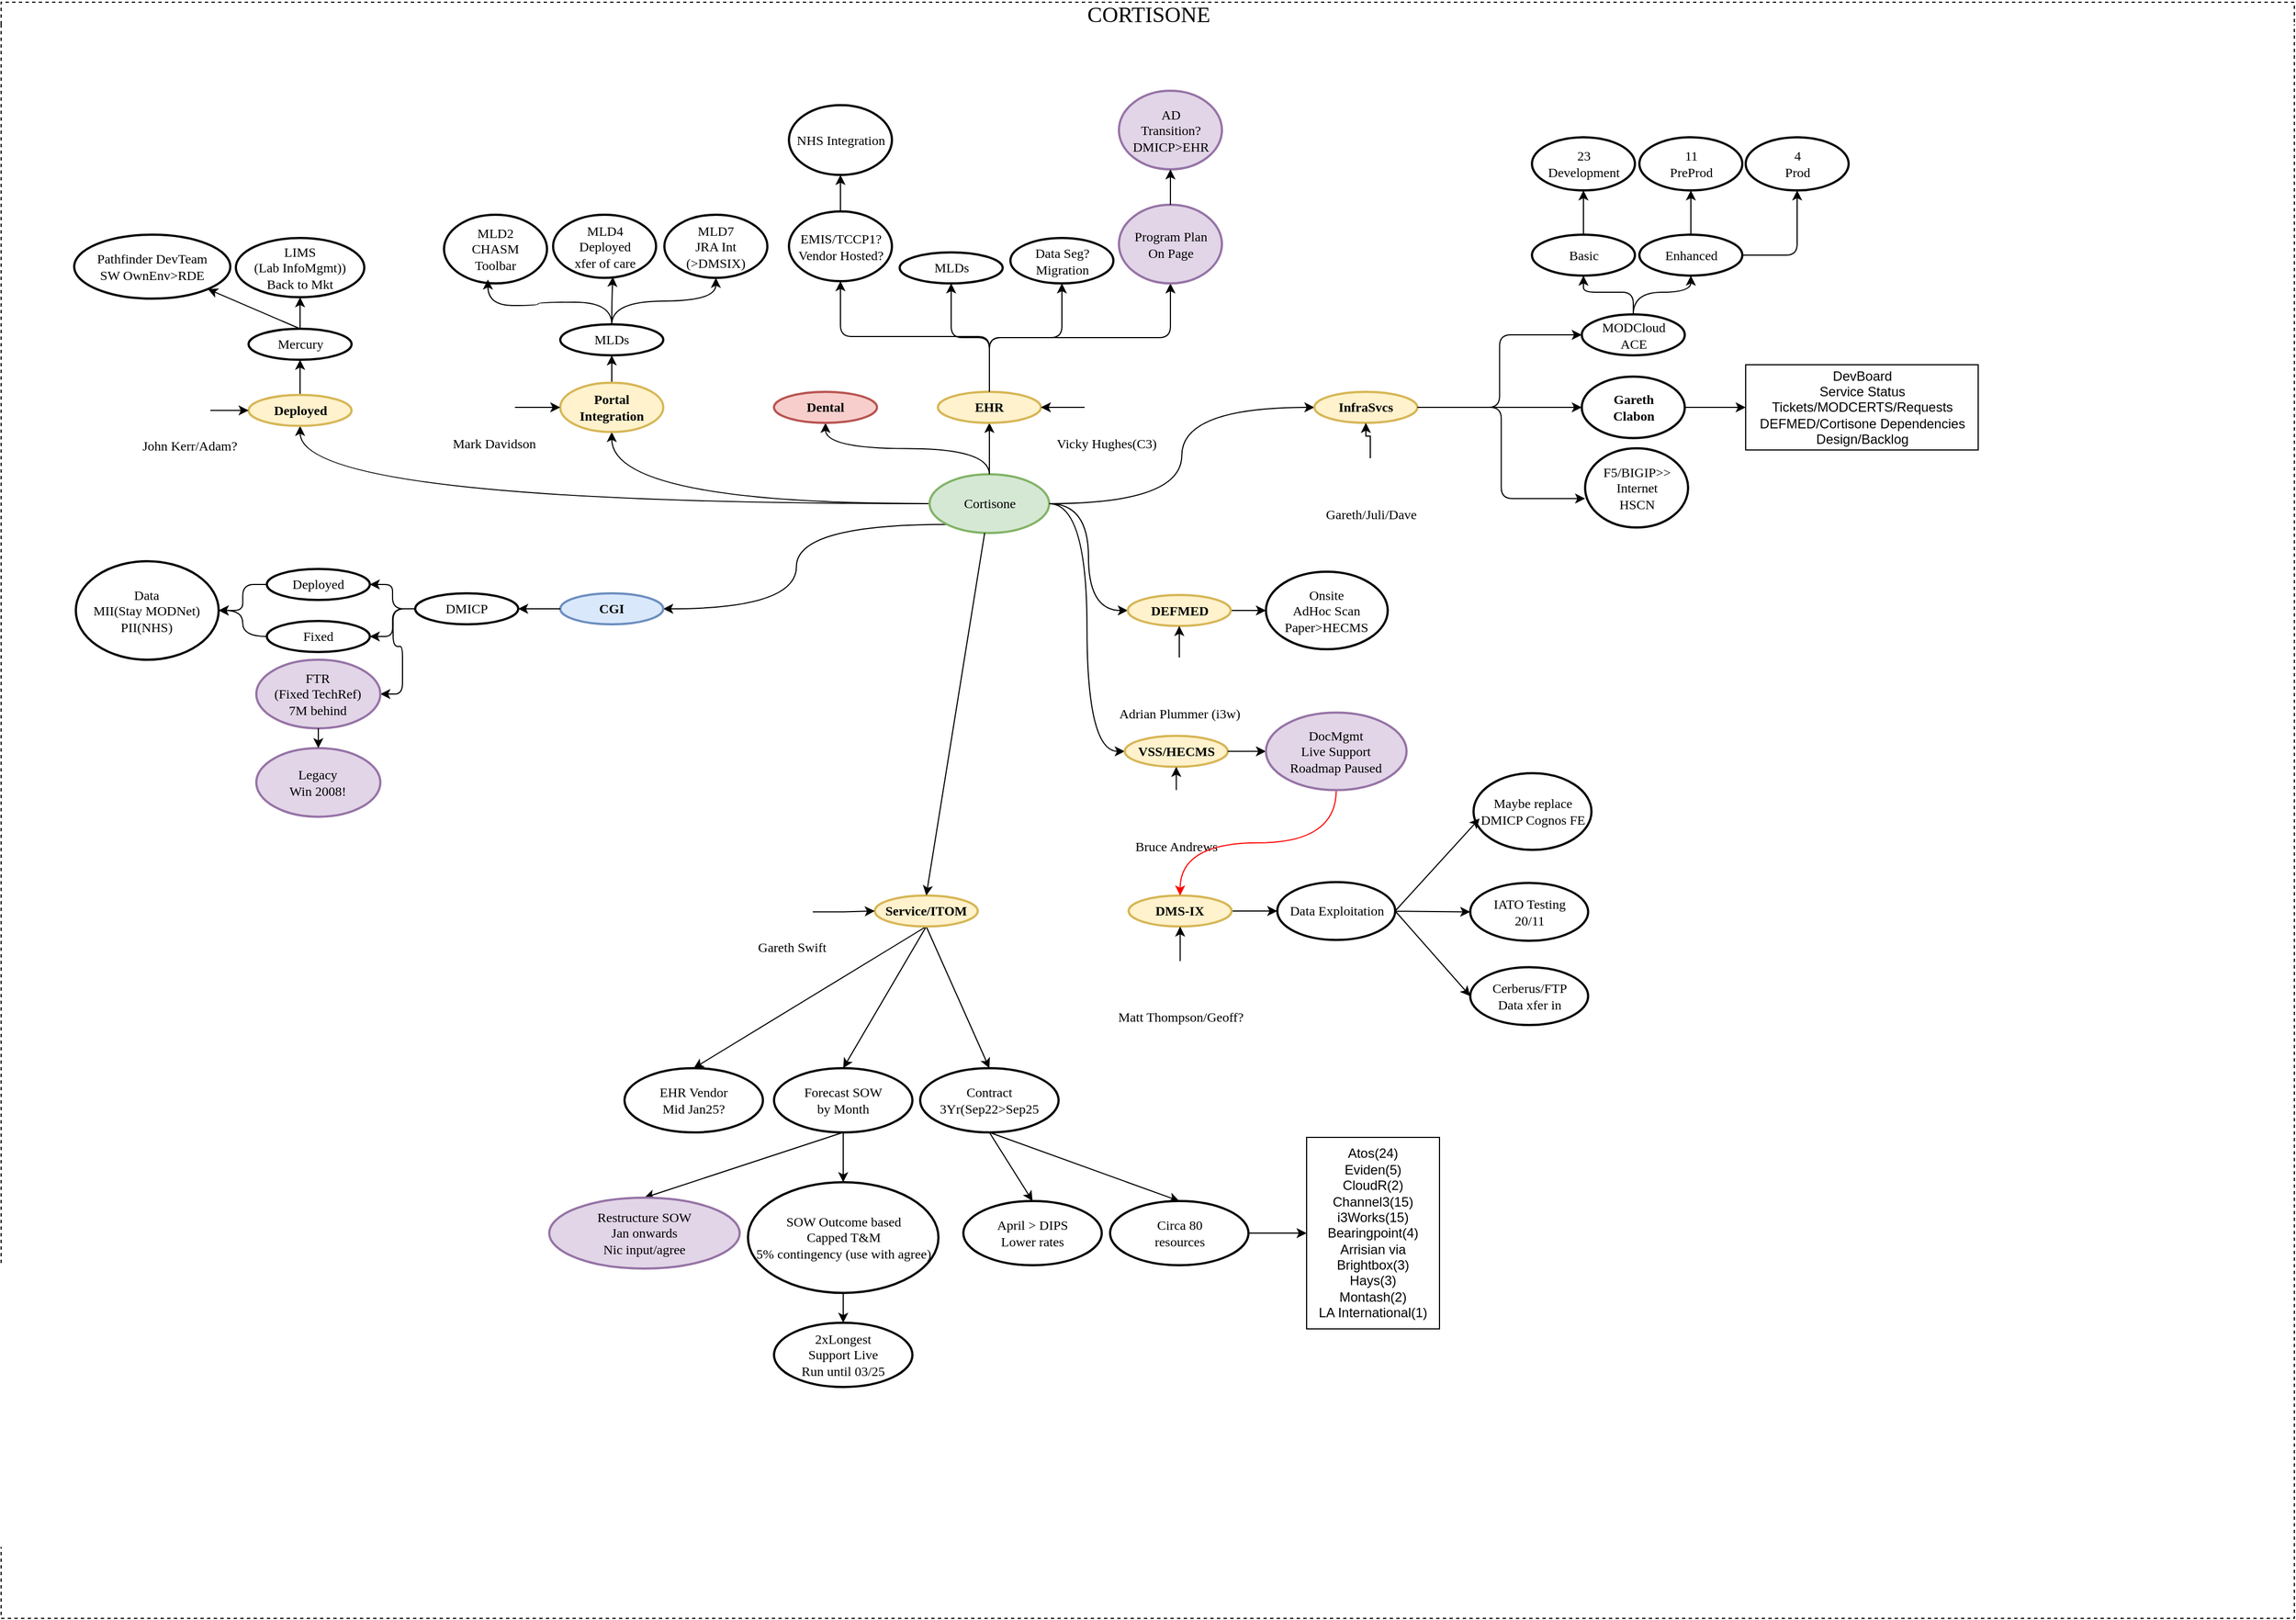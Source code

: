 <mxfile border="50" scale="3" compressed="false" locked="false" version="24.8.6" pages="4">
  <diagram name="Overview" id="YmL12bMKpDGza6XwsDPr">
    <mxGraphModel dx="2459" dy="878" grid="0" gridSize="10" guides="1" tooltips="1" connect="1" arrows="1" fold="1" page="0" pageScale="1" pageWidth="827" pageHeight="1169" background="none" math="1" shadow="0">
      <root>
        <mxCell id="X5NqExCQtvZxIxQ7pmgY-0" />
        <mxCell id="1" parent="X5NqExCQtvZxIxQ7pmgY-0" />
        <mxCell id="Gr0Zq-AI6Quabplr0KPa-179" value="&lt;span style=&quot;&quot;&gt;&lt;font style=&quot;font-size: 20px;&quot;&gt;CORTISONE&lt;/font&gt;&lt;/span&gt;" style="swimlane;html=1;startSize=20;horizontal=1;containerType=tree;labelBackgroundColor=none;strokeWidth=1;fontFamily=Comic Sans MS;fontSize=9;swimlaneLine=0;dashed=1;collapsible=0;fontStyle=0" parent="1" vertex="1">
          <mxGeometry x="-738" y="128" width="2071" height="1460" as="geometry" />
        </mxCell>
        <mxCell id="_tYV2n-UsIwEec6Ld9k9-143" style="edgeStyle=orthogonalEdgeStyle;rounded=0;orthogonalLoop=1;jettySize=auto;html=1;exitX=0.5;exitY=0;exitDx=0;exitDy=0;entryX=0.5;entryY=1;entryDx=0;entryDy=0;" parent="Gr0Zq-AI6Quabplr0KPa-179" source="Gr0Zq-AI6Quabplr0KPa-180" target="_tYV2n-UsIwEec6Ld9k9-144" edge="1">
          <mxGeometry relative="1" as="geometry">
            <mxPoint x="888.5" y="340" as="targetPoint" />
          </mxGeometry>
        </mxCell>
        <mxCell id="aMysqFvyXMTRrFzHTfEN-5" style="edgeStyle=orthogonalEdgeStyle;rounded=0;orthogonalLoop=1;jettySize=auto;html=1;exitX=0;exitY=0.5;exitDx=0;exitDy=0;entryX=0.5;entryY=1;entryDx=0;entryDy=0;curved=1;" edge="1" parent="Gr0Zq-AI6Quabplr0KPa-179" source="Gr0Zq-AI6Quabplr0KPa-180" target="U8WOIIxGjh_oT9GiWp5W-18">
          <mxGeometry relative="1" as="geometry" />
        </mxCell>
        <mxCell id="aMysqFvyXMTRrFzHTfEN-34" style="edgeStyle=orthogonalEdgeStyle;rounded=0;orthogonalLoop=1;jettySize=auto;html=1;exitX=0;exitY=0.5;exitDx=0;exitDy=0;entryX=0.5;entryY=1;entryDx=0;entryDy=0;curved=1;" edge="1" parent="Gr0Zq-AI6Quabplr0KPa-179" source="Gr0Zq-AI6Quabplr0KPa-180" target="U8WOIIxGjh_oT9GiWp5W-48">
          <mxGeometry relative="1" as="geometry" />
        </mxCell>
        <mxCell id="aMysqFvyXMTRrFzHTfEN-36" style="edgeStyle=orthogonalEdgeStyle;rounded=0;orthogonalLoop=1;jettySize=auto;html=1;exitX=1;exitY=0.5;exitDx=0;exitDy=0;entryX=0;entryY=0.5;entryDx=0;entryDy=0;curved=1;" edge="1" parent="Gr0Zq-AI6Quabplr0KPa-179" source="Gr0Zq-AI6Quabplr0KPa-180" target="U8WOIIxGjh_oT9GiWp5W-37">
          <mxGeometry relative="1" as="geometry" />
        </mxCell>
        <mxCell id="aMysqFvyXMTRrFzHTfEN-52" style="edgeStyle=orthogonalEdgeStyle;rounded=0;orthogonalLoop=1;jettySize=auto;html=1;exitX=0;exitY=1;exitDx=0;exitDy=0;entryX=1;entryY=0.5;entryDx=0;entryDy=0;curved=1;" edge="1" parent="Gr0Zq-AI6Quabplr0KPa-179" source="Gr0Zq-AI6Quabplr0KPa-180" target="U8WOIIxGjh_oT9GiWp5W-64">
          <mxGeometry relative="1" as="geometry" />
        </mxCell>
        <mxCell id="Gr0Zq-AI6Quabplr0KPa-180" value="&lt;font face=&quot;Comic Sans MS&quot;&gt;Cortisone&lt;/font&gt;" style="ellipse;whiteSpace=wrap;html=1;align=center;container=1;recursiveResize=0;treeFolding=1;strokeWidth=2;fillColor=#d5e8d4;strokeColor=#82b366;" parent="Gr0Zq-AI6Quabplr0KPa-179" vertex="1">
          <mxGeometry x="838.5" y="426.5" width="108" height="53" as="geometry" />
        </mxCell>
        <mxCell id="_tYV2n-UsIwEec6Ld9k9-144" value="&lt;font face=&quot;Comic Sans MS&quot;&gt;EHR&lt;/font&gt;" style="ellipse;whiteSpace=wrap;html=1;align=center;container=1;recursiveResize=0;treeFolding=1;strokeWidth=2;fontStyle=1;fillColor=#fff2cc;strokeColor=#d6b656;" parent="Gr0Zq-AI6Quabplr0KPa-179" vertex="1">
          <mxGeometry x="846" y="352" width="93" height="28" as="geometry" />
        </mxCell>
        <mxCell id="_tYV2n-UsIwEec6Ld9k9-146" value="&lt;font face=&quot;Comic Sans MS&quot;&gt;EMIS/TCCP1?&lt;/font&gt;&lt;div&gt;&lt;font face=&quot;Comic Sans MS&quot;&gt;Vendor Hosted?&lt;/font&gt;&lt;/div&gt;" style="ellipse;whiteSpace=wrap;html=1;align=center;container=1;recursiveResize=0;treeFolding=1;strokeWidth=2;" parent="Gr0Zq-AI6Quabplr0KPa-179" vertex="1">
          <mxGeometry x="711.5" y="189" width="93" height="63" as="geometry" />
        </mxCell>
        <mxCell id="_tYV2n-UsIwEec6Ld9k9-147" style="edgeStyle=orthogonalEdgeStyle;rounded=1;orthogonalLoop=1;jettySize=auto;html=1;exitX=0.5;exitY=0;exitDx=0;exitDy=0;entryX=0.5;entryY=1;entryDx=0;entryDy=0;curved=0;" parent="Gr0Zq-AI6Quabplr0KPa-179" source="_tYV2n-UsIwEec6Ld9k9-144" target="U8WOIIxGjh_oT9GiWp5W-95" edge="1">
          <mxGeometry relative="1" as="geometry">
            <mxPoint x="892.5" y="348" as="targetPoint" />
            <mxPoint x="892.5" y="427" as="sourcePoint" />
          </mxGeometry>
        </mxCell>
        <mxCell id="U8WOIIxGjh_oT9GiWp5W-1" value="&lt;font face=&quot;Comic Sans MS&quot;&gt;Data Seg?&lt;/font&gt;&lt;div&gt;&lt;font face=&quot;Comic Sans MS&quot;&gt;Migration&lt;/font&gt;&lt;/div&gt;" style="ellipse;whiteSpace=wrap;html=1;align=center;container=1;recursiveResize=0;treeFolding=1;strokeWidth=2;" parent="Gr0Zq-AI6Quabplr0KPa-179" vertex="1">
          <mxGeometry x="911.5" y="213" width="93" height="41" as="geometry" />
        </mxCell>
        <mxCell id="U8WOIIxGjh_oT9GiWp5W-2" style="edgeStyle=orthogonalEdgeStyle;rounded=1;orthogonalLoop=1;jettySize=auto;html=1;exitX=0.5;exitY=0;exitDx=0;exitDy=0;entryX=0.5;entryY=1;entryDx=0;entryDy=0;curved=0;" parent="Gr0Zq-AI6Quabplr0KPa-179" source="_tYV2n-UsIwEec6Ld9k9-144" target="U8WOIIxGjh_oT9GiWp5W-1" edge="1">
          <mxGeometry relative="1" as="geometry">
            <mxPoint x="1032.5" y="343" as="targetPoint" />
            <mxPoint x="1032.5" y="347" as="sourcePoint" />
          </mxGeometry>
        </mxCell>
        <mxCell id="U8WOIIxGjh_oT9GiWp5W-5" style="edgeStyle=orthogonalEdgeStyle;rounded=0;orthogonalLoop=1;jettySize=auto;html=1;entryX=1;entryY=0.5;entryDx=0;entryDy=0;" parent="Gr0Zq-AI6Quabplr0KPa-179" source="U8WOIIxGjh_oT9GiWp5W-4" target="_tYV2n-UsIwEec6Ld9k9-144" edge="1">
          <mxGeometry relative="1" as="geometry" />
        </mxCell>
        <mxCell id="U8WOIIxGjh_oT9GiWp5W-4" value="Vicky Hughes(C3)" style="shape=image;html=1;verticalAlign=top;verticalLabelPosition=bottom;labelBackgroundColor=#ffffff;imageAspect=0;aspect=fixed;image=https://cdn3.iconfinder.com/data/icons/tango-icon-library/48/system-users-128.png;dashed=0;fontFamily=Comic Sans MS;fontSize=12;fontColor=#000000;align=center;strokeColor=#000099;strokeWidth=2;fillColor=#D2D3D3;" parent="Gr0Zq-AI6Quabplr0KPa-179" vertex="1">
          <mxGeometry x="978.5" y="347.5" width="39" height="37" as="geometry" />
        </mxCell>
        <mxCell id="U8WOIIxGjh_oT9GiWp5W-7" style="edgeStyle=orthogonalEdgeStyle;rounded=0;orthogonalLoop=1;jettySize=auto;html=1;exitX=1;exitY=0.5;exitDx=0;exitDy=0;entryX=0;entryY=0.5;entryDx=0;entryDy=0;curved=1;" parent="Gr0Zq-AI6Quabplr0KPa-179" source="Gr0Zq-AI6Quabplr0KPa-180" target="U8WOIIxGjh_oT9GiWp5W-8" edge="1">
          <mxGeometry relative="1" as="geometry">
            <mxPoint x="1088" y="431" as="targetPoint" />
            <mxPoint x="1092" y="518" as="sourcePoint" />
          </mxGeometry>
        </mxCell>
        <mxCell id="U8WOIIxGjh_oT9GiWp5W-8" value="&lt;font face=&quot;Comic Sans MS&quot;&gt;InfraSvcs&lt;/font&gt;" style="ellipse;whiteSpace=wrap;html=1;align=center;container=1;recursiveResize=0;treeFolding=1;strokeWidth=2;fontStyle=1;fillColor=#fff2cc;strokeColor=#d6b656;" parent="Gr0Zq-AI6Quabplr0KPa-179" vertex="1">
          <mxGeometry x="1186" y="352" width="93" height="28" as="geometry" />
        </mxCell>
        <mxCell id="U8WOIIxGjh_oT9GiWp5W-10" style="edgeStyle=orthogonalEdgeStyle;rounded=0;orthogonalLoop=1;jettySize=auto;html=1;" parent="Gr0Zq-AI6Quabplr0KPa-179" source="U8WOIIxGjh_oT9GiWp5W-9" target="U8WOIIxGjh_oT9GiWp5W-8" edge="1">
          <mxGeometry relative="1" as="geometry" />
        </mxCell>
        <mxCell id="U8WOIIxGjh_oT9GiWp5W-9" value="Gareth/Juli/Dave" style="shape=image;html=1;verticalAlign=top;verticalLabelPosition=bottom;labelBackgroundColor=#ffffff;imageAspect=0;aspect=fixed;image=https://cdn3.iconfinder.com/data/icons/tango-icon-library/48/system-users-128.png;dashed=0;fontFamily=Comic Sans MS;fontSize=12;fontColor=#000000;align=center;strokeColor=#000099;strokeWidth=2;fillColor=#D2D3D3;" parent="Gr0Zq-AI6Quabplr0KPa-179" vertex="1">
          <mxGeometry x="1217" y="412" width="39" height="37" as="geometry" />
        </mxCell>
        <mxCell id="aMysqFvyXMTRrFzHTfEN-2" style="edgeStyle=orthogonalEdgeStyle;rounded=0;orthogonalLoop=1;jettySize=auto;html=1;entryX=0.5;entryY=1;entryDx=0;entryDy=0;exitX=0.5;exitY=0;exitDx=0;exitDy=0;curved=1;" edge="1" parent="Gr0Zq-AI6Quabplr0KPa-179" source="U8WOIIxGjh_oT9GiWp5W-11" target="U8WOIIxGjh_oT9GiWp5W-79">
          <mxGeometry relative="1" as="geometry" />
        </mxCell>
        <mxCell id="U8WOIIxGjh_oT9GiWp5W-11" value="&lt;font face=&quot;Comic Sans MS&quot;&gt;MODCloud&lt;/font&gt;&lt;div&gt;&lt;font face=&quot;Comic Sans MS&quot;&gt;ACE&lt;/font&gt;&lt;/div&gt;" style="ellipse;whiteSpace=wrap;html=1;align=center;container=1;recursiveResize=0;treeFolding=1;strokeWidth=2;" parent="Gr0Zq-AI6Quabplr0KPa-179" vertex="1">
          <mxGeometry x="1427.5" y="282" width="93" height="37" as="geometry" />
        </mxCell>
        <mxCell id="U8WOIIxGjh_oT9GiWp5W-12" style="edgeStyle=orthogonalEdgeStyle;rounded=1;orthogonalLoop=1;jettySize=auto;html=1;exitX=1;exitY=0.5;exitDx=0;exitDy=0;entryX=0;entryY=0.5;entryDx=0;entryDy=0;" parent="Gr0Zq-AI6Quabplr0KPa-179" source="U8WOIIxGjh_oT9GiWp5W-8" target="U8WOIIxGjh_oT9GiWp5W-11" edge="1">
          <mxGeometry relative="1" as="geometry">
            <mxPoint x="1440.5" y="318" as="targetPoint" />
            <mxPoint x="1320" y="386" as="sourcePoint" />
          </mxGeometry>
        </mxCell>
        <mxCell id="U8WOIIxGjh_oT9GiWp5W-13" style="edgeStyle=orthogonalEdgeStyle;rounded=0;orthogonalLoop=1;jettySize=auto;html=1;exitX=1;exitY=0.5;exitDx=0;exitDy=0;entryX=0;entryY=0.5;entryDx=0;entryDy=0;curved=1;" parent="Gr0Zq-AI6Quabplr0KPa-179" source="Gr0Zq-AI6Quabplr0KPa-180" target="U8WOIIxGjh_oT9GiWp5W-14" edge="1">
          <mxGeometry relative="1" as="geometry">
            <mxPoint x="1091.45" y="602.88" as="targetPoint" />
            <mxPoint x="970.496" y="438.999" as="sourcePoint" />
          </mxGeometry>
        </mxCell>
        <mxCell id="U8WOIIxGjh_oT9GiWp5W-14" value="&lt;font face=&quot;Comic Sans MS&quot;&gt;VSS/HECMS&lt;/font&gt;" style="ellipse;whiteSpace=wrap;html=1;align=center;container=1;recursiveResize=0;treeFolding=1;strokeWidth=2;fontStyle=1;fillColor=#fff2cc;strokeColor=#d6b656;" parent="Gr0Zq-AI6Quabplr0KPa-179" vertex="1">
          <mxGeometry x="1014.75" y="662.75" width="93" height="28" as="geometry" />
        </mxCell>
        <mxCell id="U8WOIIxGjh_oT9GiWp5W-15" style="edgeStyle=orthogonalEdgeStyle;rounded=0;orthogonalLoop=1;jettySize=auto;html=1;" parent="Gr0Zq-AI6Quabplr0KPa-179" source="U8WOIIxGjh_oT9GiWp5W-16" target="U8WOIIxGjh_oT9GiWp5W-14" edge="1">
          <mxGeometry relative="1" as="geometry" />
        </mxCell>
        <mxCell id="U8WOIIxGjh_oT9GiWp5W-16" value="Bruce Andrews" style="shape=image;html=1;verticalAlign=top;verticalLabelPosition=bottom;labelBackgroundColor=#ffffff;imageAspect=0;aspect=fixed;image=https://cdn3.iconfinder.com/data/icons/tango-icon-library/48/system-users-128.png;dashed=0;fontFamily=Comic Sans MS;fontSize=12;fontColor=#000000;align=center;strokeColor=#000099;strokeWidth=2;fillColor=#D2D3D3;" parent="Gr0Zq-AI6Quabplr0KPa-179" vertex="1">
          <mxGeometry x="1041.75" y="711.75" width="39" height="37" as="geometry" />
        </mxCell>
        <mxCell id="aMysqFvyXMTRrFzHTfEN-6" style="edgeStyle=none;rounded=0;orthogonalLoop=1;jettySize=auto;html=1;exitX=0.5;exitY=0;exitDx=0;exitDy=0;entryX=0.5;entryY=1;entryDx=0;entryDy=0;" edge="1" parent="Gr0Zq-AI6Quabplr0KPa-179" source="U8WOIIxGjh_oT9GiWp5W-18" target="U8WOIIxGjh_oT9GiWp5W-21">
          <mxGeometry relative="1" as="geometry" />
        </mxCell>
        <mxCell id="U8WOIIxGjh_oT9GiWp5W-18" value="&lt;font face=&quot;Comic Sans MS&quot;&gt;Portal&lt;/font&gt;&lt;div&gt;&lt;font face=&quot;Comic Sans MS&quot;&gt;Integration&lt;/font&gt;&lt;/div&gt;" style="ellipse;whiteSpace=wrap;html=1;align=center;container=1;recursiveResize=0;treeFolding=1;strokeWidth=2;fontStyle=1;fillColor=#fff2cc;strokeColor=#d6b656;" parent="Gr0Zq-AI6Quabplr0KPa-179" vertex="1">
          <mxGeometry x="504.98" y="343.75" width="93" height="44.5" as="geometry" />
        </mxCell>
        <mxCell id="U8WOIIxGjh_oT9GiWp5W-19" style="edgeStyle=orthogonalEdgeStyle;rounded=0;orthogonalLoop=1;jettySize=auto;html=1;" parent="Gr0Zq-AI6Quabplr0KPa-179" source="U8WOIIxGjh_oT9GiWp5W-20" target="U8WOIIxGjh_oT9GiWp5W-18" edge="1">
          <mxGeometry relative="1" as="geometry" />
        </mxCell>
        <mxCell id="U8WOIIxGjh_oT9GiWp5W-20" value="Mark Davidson" style="shape=image;html=1;verticalAlign=top;verticalLabelPosition=bottom;labelBackgroundColor=#ffffff;imageAspect=0;aspect=fixed;image=https://cdn3.iconfinder.com/data/icons/tango-icon-library/48/system-users-128.png;dashed=0;fontFamily=Comic Sans MS;fontSize=12;fontColor=#000000;align=center;strokeColor=#000099;strokeWidth=2;fillColor=#D2D3D3;" parent="Gr0Zq-AI6Quabplr0KPa-179" vertex="1">
          <mxGeometry x="425" y="347.5" width="39" height="37" as="geometry" />
        </mxCell>
        <mxCell id="aMysqFvyXMTRrFzHTfEN-9" style="edgeStyle=orthogonalEdgeStyle;rounded=0;orthogonalLoop=1;jettySize=auto;html=1;exitX=0.5;exitY=0;exitDx=0;exitDy=0;entryX=0.5;entryY=1;entryDx=0;entryDy=0;curved=1;" edge="1" parent="Gr0Zq-AI6Quabplr0KPa-179" source="U8WOIIxGjh_oT9GiWp5W-21" target="U8WOIIxGjh_oT9GiWp5W-30">
          <mxGeometry relative="1" as="geometry" />
        </mxCell>
        <mxCell id="U8WOIIxGjh_oT9GiWp5W-21" value="&lt;font face=&quot;Comic Sans MS&quot;&gt;MLDs&lt;/font&gt;" style="ellipse;whiteSpace=wrap;html=1;align=center;container=1;recursiveResize=0;treeFolding=1;strokeWidth=2;" parent="Gr0Zq-AI6Quabplr0KPa-179" vertex="1">
          <mxGeometry x="504.98" y="291" width="93" height="28" as="geometry" />
        </mxCell>
        <mxCell id="U8WOIIxGjh_oT9GiWp5W-23" value="&lt;font face=&quot;Comic Sans MS&quot;&gt;MLD2&lt;/font&gt;&lt;div&gt;&lt;font face=&quot;Comic Sans MS&quot;&gt;CHASM&lt;/font&gt;&lt;/div&gt;&lt;div&gt;&lt;font face=&quot;Comic Sans MS&quot;&gt;Toolbar&lt;/font&gt;&lt;/div&gt;" style="ellipse;whiteSpace=wrap;html=1;align=center;container=1;recursiveResize=0;treeFolding=1;strokeWidth=2;" parent="Gr0Zq-AI6Quabplr0KPa-179" vertex="1">
          <mxGeometry x="400" y="192" width="93" height="62" as="geometry" />
        </mxCell>
        <mxCell id="U8WOIIxGjh_oT9GiWp5W-29" value="&lt;font face=&quot;Comic Sans MS&quot;&gt;MLD4&lt;/font&gt;&lt;div&gt;&lt;font face=&quot;Comic Sans MS&quot;&gt;Deployed&lt;/font&gt;&lt;/div&gt;&lt;div&gt;&lt;font face=&quot;Comic Sans MS&quot;&gt;xfer of care&lt;/font&gt;&lt;/div&gt;" style="ellipse;whiteSpace=wrap;html=1;align=center;container=1;recursiveResize=0;treeFolding=1;strokeWidth=2;" parent="Gr0Zq-AI6Quabplr0KPa-179" vertex="1">
          <mxGeometry x="498.5" y="192" width="93" height="57" as="geometry" />
        </mxCell>
        <mxCell id="U8WOIIxGjh_oT9GiWp5W-30" value="&lt;font face=&quot;Comic Sans MS&quot;&gt;MLD7&lt;/font&gt;&lt;div&gt;&lt;font face=&quot;Comic Sans MS&quot;&gt;JRA Int&lt;/font&gt;&lt;/div&gt;&lt;div&gt;&lt;font face=&quot;Comic Sans MS&quot;&gt;(&amp;gt;DMSIX)&lt;/font&gt;&lt;/div&gt;" style="ellipse;whiteSpace=wrap;html=1;align=center;container=1;recursiveResize=0;treeFolding=1;strokeWidth=2;" parent="Gr0Zq-AI6Quabplr0KPa-179" vertex="1">
          <mxGeometry x="599" y="192" width="93" height="57" as="geometry" />
        </mxCell>
        <mxCell id="aMysqFvyXMTRrFzHTfEN-35" style="edgeStyle=none;rounded=0;orthogonalLoop=1;jettySize=auto;html=1;exitX=1;exitY=0.5;exitDx=0;exitDy=0;entryX=0;entryY=0.5;entryDx=0;entryDy=0;" edge="1" parent="Gr0Zq-AI6Quabplr0KPa-179" source="U8WOIIxGjh_oT9GiWp5W-37" target="U8WOIIxGjh_oT9GiWp5W-113">
          <mxGeometry relative="1" as="geometry" />
        </mxCell>
        <mxCell id="U8WOIIxGjh_oT9GiWp5W-37" value="&lt;font face=&quot;Comic Sans MS&quot;&gt;DEFMED&lt;/font&gt;" style="ellipse;whiteSpace=wrap;html=1;align=center;container=1;recursiveResize=0;treeFolding=1;strokeWidth=2;fontStyle=1;fillColor=#fff2cc;strokeColor=#d6b656;" parent="Gr0Zq-AI6Quabplr0KPa-179" vertex="1">
          <mxGeometry x="1017.5" y="535.5" width="93" height="28" as="geometry" />
        </mxCell>
        <mxCell id="U8WOIIxGjh_oT9GiWp5W-47" style="edgeStyle=orthogonalEdgeStyle;rounded=0;orthogonalLoop=1;jettySize=auto;html=1;entryX=0.5;entryY=1;entryDx=0;entryDy=0;" parent="Gr0Zq-AI6Quabplr0KPa-179" source="U8WOIIxGjh_oT9GiWp5W-38" target="U8WOIIxGjh_oT9GiWp5W-37" edge="1">
          <mxGeometry relative="1" as="geometry" />
        </mxCell>
        <mxCell id="U8WOIIxGjh_oT9GiWp5W-38" value="Adrian Plummer (i3w)" style="shape=image;html=1;verticalAlign=top;verticalLabelPosition=bottom;labelBackgroundColor=#ffffff;imageAspect=0;aspect=fixed;image=https://cdn3.iconfinder.com/data/icons/tango-icon-library/48/system-users-128.png;dashed=0;fontFamily=Comic Sans MS;fontSize=12;fontColor=#000000;align=center;strokeColor=#000099;strokeWidth=2;fillColor=#D2D3D3;" parent="Gr0Zq-AI6Quabplr0KPa-179" vertex="1">
          <mxGeometry x="1044.5" y="592.0" width="39" height="37" as="geometry" />
        </mxCell>
        <mxCell id="aMysqFvyXMTRrFzHTfEN-31" style="edgeStyle=none;rounded=0;orthogonalLoop=1;jettySize=auto;html=1;exitX=0.5;exitY=0;exitDx=0;exitDy=0;entryX=0.5;entryY=1;entryDx=0;entryDy=0;" edge="1" parent="Gr0Zq-AI6Quabplr0KPa-179" source="U8WOIIxGjh_oT9GiWp5W-48" target="aMysqFvyXMTRrFzHTfEN-30">
          <mxGeometry relative="1" as="geometry" />
        </mxCell>
        <mxCell id="U8WOIIxGjh_oT9GiWp5W-48" value="&lt;font face=&quot;Comic Sans MS&quot;&gt;Deployed&lt;/font&gt;" style="ellipse;whiteSpace=wrap;html=1;align=center;container=1;recursiveResize=0;treeFolding=1;strokeWidth=2;fontStyle=1;fillColor=#fff2cc;strokeColor=#d6b656;" parent="Gr0Zq-AI6Quabplr0KPa-179" vertex="1">
          <mxGeometry x="223.5" y="354.75" width="93" height="28" as="geometry" />
        </mxCell>
        <mxCell id="U8WOIIxGjh_oT9GiWp5W-53" style="edgeStyle=orthogonalEdgeStyle;rounded=0;orthogonalLoop=1;jettySize=auto;html=1;entryX=0;entryY=0.5;entryDx=0;entryDy=0;" parent="Gr0Zq-AI6Quabplr0KPa-179" source="U8WOIIxGjh_oT9GiWp5W-49" target="U8WOIIxGjh_oT9GiWp5W-48" edge="1">
          <mxGeometry relative="1" as="geometry" />
        </mxCell>
        <mxCell id="U8WOIIxGjh_oT9GiWp5W-49" value="John Kerr/Adam?" style="shape=image;html=1;verticalAlign=top;verticalLabelPosition=bottom;labelBackgroundColor=#ffffff;imageAspect=0;aspect=fixed;image=https://cdn3.iconfinder.com/data/icons/tango-icon-library/48/system-users-128.png;dashed=0;fontFamily=Comic Sans MS;fontSize=12;fontColor=#000000;align=center;strokeColor=#000099;strokeWidth=2;fillColor=#D2D3D3;" parent="Gr0Zq-AI6Quabplr0KPa-179" vertex="1">
          <mxGeometry x="150" y="350.25" width="39" height="37" as="geometry" />
        </mxCell>
        <mxCell id="aMysqFvyXMTRrFzHTfEN-16" style="edgeStyle=none;rounded=0;orthogonalLoop=1;jettySize=auto;html=1;exitX=1;exitY=0.5;exitDx=0;exitDy=0;entryX=0;entryY=0.5;entryDx=0;entryDy=0;" edge="1" parent="Gr0Zq-AI6Quabplr0KPa-179" source="U8WOIIxGjh_oT9GiWp5W-56" target="0Uy9JfPE4Kz9mQ_6Vyc3-41">
          <mxGeometry relative="1" as="geometry">
            <mxPoint x="1142.75" y="849.75" as="targetPoint" />
          </mxGeometry>
        </mxCell>
        <mxCell id="U8WOIIxGjh_oT9GiWp5W-56" value="&lt;font face=&quot;Comic Sans MS&quot;&gt;DMS-IX&lt;/font&gt;" style="ellipse;whiteSpace=wrap;html=1;align=center;container=1;recursiveResize=0;treeFolding=1;strokeWidth=2;fontStyle=1;fillColor=#fff2cc;strokeColor=#d6b656;" parent="Gr0Zq-AI6Quabplr0KPa-179" vertex="1">
          <mxGeometry x="1018.25" y="807" width="93" height="28" as="geometry" />
        </mxCell>
        <mxCell id="U8WOIIxGjh_oT9GiWp5W-57" value="Matt Thompson/Geoff?" style="shape=image;html=1;verticalAlign=top;verticalLabelPosition=bottom;labelBackgroundColor=#ffffff;imageAspect=0;aspect=fixed;image=https://cdn3.iconfinder.com/data/icons/tango-icon-library/48/system-users-128.png;dashed=0;fontFamily=Comic Sans MS;fontSize=12;fontColor=#000000;align=center;strokeColor=#000099;strokeWidth=2;fillColor=#D2D3D3;" parent="Gr0Zq-AI6Quabplr0KPa-179" vertex="1">
          <mxGeometry x="1045.25" y="866.25" width="39" height="37" as="geometry" />
        </mxCell>
        <mxCell id="U8WOIIxGjh_oT9GiWp5W-120" style="edgeStyle=orthogonalEdgeStyle;rounded=0;orthogonalLoop=1;jettySize=auto;html=1;curved=1;entryX=0.5;entryY=1;entryDx=0;entryDy=0;exitX=0.5;exitY=0;exitDx=0;exitDy=0;" parent="Gr0Zq-AI6Quabplr0KPa-179" source="Gr0Zq-AI6Quabplr0KPa-180" target="U8WOIIxGjh_oT9GiWp5W-58" edge="1">
          <mxGeometry relative="1" as="geometry">
            <mxPoint x="766.5" y="378" as="sourcePoint" />
          </mxGeometry>
        </mxCell>
        <mxCell id="U8WOIIxGjh_oT9GiWp5W-58" value="&lt;font face=&quot;Comic Sans MS&quot;&gt;Dental&lt;/font&gt;" style="ellipse;whiteSpace=wrap;html=1;align=center;container=1;recursiveResize=0;treeFolding=1;strokeWidth=2;fontStyle=1;fillColor=#f8cecc;strokeColor=#b85450;" parent="Gr0Zq-AI6Quabplr0KPa-179" vertex="1">
          <mxGeometry x="698" y="352" width="93" height="28" as="geometry" />
        </mxCell>
        <mxCell id="U8WOIIxGjh_oT9GiWp5W-63" style="edgeStyle=orthogonalEdgeStyle;rounded=0;orthogonalLoop=1;jettySize=auto;html=1;entryX=0.5;entryY=1;entryDx=0;entryDy=0;" parent="Gr0Zq-AI6Quabplr0KPa-179" source="U8WOIIxGjh_oT9GiWp5W-57" target="U8WOIIxGjh_oT9GiWp5W-56" edge="1">
          <mxGeometry relative="1" as="geometry">
            <mxPoint x="1067.75" y="854.75" as="targetPoint" />
          </mxGeometry>
        </mxCell>
        <mxCell id="U8WOIIxGjh_oT9GiWp5W-64" value="&lt;font face=&quot;Comic Sans MS&quot;&gt;CGI&lt;/font&gt;" style="ellipse;whiteSpace=wrap;html=1;align=center;container=1;recursiveResize=0;treeFolding=1;strokeWidth=2;fontStyle=1;fillColor=#dae8fc;strokeColor=#6c8ebf;" parent="Gr0Zq-AI6Quabplr0KPa-179" vertex="1">
          <mxGeometry x="504.98" y="534.0" width="93" height="28" as="geometry" />
        </mxCell>
        <mxCell id="U8WOIIxGjh_oT9GiWp5W-68" value="&lt;font face=&quot;Comic Sans MS&quot;&gt;DMICP&lt;/font&gt;" style="ellipse;whiteSpace=wrap;html=1;align=center;container=1;recursiveResize=0;treeFolding=1;strokeWidth=2;" parent="Gr0Zq-AI6Quabplr0KPa-179" vertex="1">
          <mxGeometry x="373.98" y="534" width="93" height="28" as="geometry" />
        </mxCell>
        <mxCell id="U8WOIIxGjh_oT9GiWp5W-69" style="edgeStyle=orthogonalEdgeStyle;rounded=1;orthogonalLoop=1;jettySize=auto;html=1;exitX=0;exitY=0.5;exitDx=0;exitDy=0;entryX=1;entryY=0.5;entryDx=0;entryDy=0;curved=0;" parent="Gr0Zq-AI6Quabplr0KPa-179" source="U8WOIIxGjh_oT9GiWp5W-64" target="U8WOIIxGjh_oT9GiWp5W-68" edge="1">
          <mxGeometry relative="1" as="geometry">
            <mxPoint x="529.98" y="554.5" as="targetPoint" />
            <mxPoint x="482.98" y="540.5" as="sourcePoint" />
          </mxGeometry>
        </mxCell>
        <mxCell id="U8WOIIxGjh_oT9GiWp5W-70" style="edgeStyle=orthogonalEdgeStyle;rounded=1;orthogonalLoop=1;jettySize=auto;html=1;exitX=0;exitY=0.5;exitDx=0;exitDy=0;entryX=1;entryY=0.5;entryDx=0;entryDy=0;curved=0;" parent="Gr0Zq-AI6Quabplr0KPa-179" source="U8WOIIxGjh_oT9GiWp5W-68" target="U8WOIIxGjh_oT9GiWp5W-71" edge="1">
          <mxGeometry relative="1" as="geometry">
            <mxPoint x="464.98" y="617.5" as="targetPoint" />
            <mxPoint x="439.98" y="611" as="sourcePoint" />
          </mxGeometry>
        </mxCell>
        <mxCell id="U8WOIIxGjh_oT9GiWp5W-71" value="&lt;font face=&quot;Comic Sans MS&quot;&gt;Deployed&lt;/font&gt;" style="ellipse;whiteSpace=wrap;html=1;align=center;container=1;recursiveResize=0;treeFolding=1;strokeWidth=2;" parent="Gr0Zq-AI6Quabplr0KPa-179" vertex="1">
          <mxGeometry x="239.98" y="512" width="93" height="28" as="geometry" />
        </mxCell>
        <mxCell id="U8WOIIxGjh_oT9GiWp5W-72" style="edgeStyle=orthogonalEdgeStyle;rounded=1;orthogonalLoop=1;jettySize=auto;html=1;exitX=0;exitY=0.5;exitDx=0;exitDy=0;curved=0;entryX=1;entryY=0.5;entryDx=0;entryDy=0;" parent="Gr0Zq-AI6Quabplr0KPa-179" source="U8WOIIxGjh_oT9GiWp5W-68" target="U8WOIIxGjh_oT9GiWp5W-73" edge="1">
          <mxGeometry relative="1" as="geometry">
            <mxPoint x="345.98" y="594" as="targetPoint" />
            <mxPoint x="439.98" y="611" as="sourcePoint" />
          </mxGeometry>
        </mxCell>
        <mxCell id="U8WOIIxGjh_oT9GiWp5W-73" value="&lt;font face=&quot;Comic Sans MS&quot;&gt;Fixed&lt;/font&gt;" style="ellipse;whiteSpace=wrap;html=1;align=center;container=1;recursiveResize=0;treeFolding=1;strokeWidth=2;" parent="Gr0Zq-AI6Quabplr0KPa-179" vertex="1">
          <mxGeometry x="239.98" y="559" width="93" height="28" as="geometry" />
        </mxCell>
        <mxCell id="U8WOIIxGjh_oT9GiWp5W-75" style="edgeStyle=orthogonalEdgeStyle;rounded=1;orthogonalLoop=1;jettySize=auto;html=1;curved=0;" parent="Gr0Zq-AI6Quabplr0KPa-179" source="U8WOIIxGjh_oT9GiWp5W-11" target="U8WOIIxGjh_oT9GiWp5W-78" edge="1">
          <mxGeometry relative="1" as="geometry">
            <mxPoint x="1526" y="215" as="targetPoint" />
            <mxPoint x="1301.5" y="424" as="sourcePoint" />
          </mxGeometry>
        </mxCell>
        <mxCell id="aMysqFvyXMTRrFzHTfEN-3" style="edgeStyle=none;rounded=0;orthogonalLoop=1;jettySize=auto;html=1;exitX=0.5;exitY=0;exitDx=0;exitDy=0;entryX=0.5;entryY=1;entryDx=0;entryDy=0;" edge="1" parent="Gr0Zq-AI6Quabplr0KPa-179" source="U8WOIIxGjh_oT9GiWp5W-78" target="U8WOIIxGjh_oT9GiWp5W-86">
          <mxGeometry relative="1" as="geometry" />
        </mxCell>
        <mxCell id="U8WOIIxGjh_oT9GiWp5W-78" value="&lt;font face=&quot;Comic Sans MS&quot;&gt;Basic&lt;/font&gt;" style="ellipse;whiteSpace=wrap;html=1;align=center;container=1;recursiveResize=0;treeFolding=1;strokeWidth=2;" parent="Gr0Zq-AI6Quabplr0KPa-179" vertex="1">
          <mxGeometry x="1382.5" y="210" width="93" height="37" as="geometry" />
        </mxCell>
        <mxCell id="U8WOIIxGjh_oT9GiWp5W-79" value="&lt;font face=&quot;Comic Sans MS&quot;&gt;Enhanced&lt;/font&gt;" style="ellipse;whiteSpace=wrap;html=1;align=center;container=1;recursiveResize=0;treeFolding=1;strokeWidth=2;" parent="Gr0Zq-AI6Quabplr0KPa-179" vertex="1">
          <mxGeometry x="1479.5" y="210" width="93" height="37" as="geometry" />
        </mxCell>
        <mxCell id="U8WOIIxGjh_oT9GiWp5W-86" value="&lt;font face=&quot;Comic Sans MS&quot;&gt;23&lt;/font&gt;&lt;div&gt;&lt;font face=&quot;Comic Sans MS&quot;&gt;Development&lt;/font&gt;&lt;/div&gt;" style="ellipse;whiteSpace=wrap;html=1;align=center;container=1;recursiveResize=0;treeFolding=1;strokeWidth=2;" parent="Gr0Zq-AI6Quabplr0KPa-179" vertex="1">
          <mxGeometry x="1382.5" y="122" width="93" height="48" as="geometry" />
        </mxCell>
        <mxCell id="U8WOIIxGjh_oT9GiWp5W-87" style="edgeStyle=orthogonalEdgeStyle;rounded=1;orthogonalLoop=1;jettySize=auto;html=1;entryX=0.5;entryY=1;entryDx=0;entryDy=0;curved=0;" parent="Gr0Zq-AI6Quabplr0KPa-179" source="U8WOIIxGjh_oT9GiWp5W-79" target="U8WOIIxGjh_oT9GiWp5W-88" edge="1">
          <mxGeometry relative="1" as="geometry">
            <mxPoint x="1436" y="313" as="targetPoint" />
            <mxPoint x="1384.5" y="354" as="sourcePoint" />
          </mxGeometry>
        </mxCell>
        <mxCell id="U8WOIIxGjh_oT9GiWp5W-88" value="&lt;font face=&quot;Comic Sans MS&quot;&gt;11&lt;/font&gt;&lt;div&gt;&lt;font face=&quot;Comic Sans MS&quot;&gt;PreProd&lt;/font&gt;&lt;/div&gt;" style="ellipse;whiteSpace=wrap;html=1;align=center;container=1;recursiveResize=0;treeFolding=1;strokeWidth=2;" parent="Gr0Zq-AI6Quabplr0KPa-179" vertex="1">
          <mxGeometry x="1479.5" y="122" width="93" height="48" as="geometry" />
        </mxCell>
        <mxCell id="U8WOIIxGjh_oT9GiWp5W-89" style="edgeStyle=orthogonalEdgeStyle;rounded=1;orthogonalLoop=1;jettySize=auto;html=1;entryX=0.5;entryY=1;entryDx=0;entryDy=0;curved=0;" parent="Gr0Zq-AI6Quabplr0KPa-179" source="U8WOIIxGjh_oT9GiWp5W-79" target="U8WOIIxGjh_oT9GiWp5W-90" edge="1">
          <mxGeometry relative="1" as="geometry">
            <mxPoint x="1346" y="377" as="targetPoint" />
            <mxPoint x="1436.5" y="274" as="sourcePoint" />
          </mxGeometry>
        </mxCell>
        <mxCell id="U8WOIIxGjh_oT9GiWp5W-90" value="&lt;font face=&quot;Comic Sans MS&quot;&gt;4&lt;/font&gt;&lt;div&gt;&lt;font face=&quot;Comic Sans MS&quot;&gt;Prod&lt;/font&gt;&lt;/div&gt;" style="ellipse;whiteSpace=wrap;html=1;align=center;container=1;recursiveResize=0;treeFolding=1;strokeWidth=2;" parent="Gr0Zq-AI6Quabplr0KPa-179" vertex="1">
          <mxGeometry x="1575.5" y="122" width="93" height="48" as="geometry" />
        </mxCell>
        <mxCell id="U8WOIIxGjh_oT9GiWp5W-94" style="edgeStyle=orthogonalEdgeStyle;rounded=1;orthogonalLoop=1;jettySize=auto;html=1;exitX=0.5;exitY=0;exitDx=0;exitDy=0;entryX=0.5;entryY=1;entryDx=0;entryDy=0;curved=0;" parent="Gr0Zq-AI6Quabplr0KPa-179" source="_tYV2n-UsIwEec6Ld9k9-144" target="_tYV2n-UsIwEec6Ld9k9-146" edge="1">
          <mxGeometry relative="1" as="geometry">
            <mxPoint x="307.5" y="412" as="targetPoint" />
            <mxPoint x="307.5" y="416" as="sourcePoint" />
          </mxGeometry>
        </mxCell>
        <mxCell id="U8WOIIxGjh_oT9GiWp5W-95" value="&lt;font face=&quot;Comic Sans MS&quot;&gt;MLDs&lt;/font&gt;" style="ellipse;whiteSpace=wrap;html=1;align=center;container=1;recursiveResize=0;treeFolding=1;strokeWidth=2;" parent="Gr0Zq-AI6Quabplr0KPa-179" vertex="1">
          <mxGeometry x="811.5" y="226" width="93" height="28" as="geometry" />
        </mxCell>
        <mxCell id="U8WOIIxGjh_oT9GiWp5W-98" style="edgeStyle=orthogonalEdgeStyle;rounded=1;orthogonalLoop=1;jettySize=auto;html=1;exitX=0;exitY=0.5;exitDx=0;exitDy=0;entryX=1;entryY=0.5;entryDx=0;entryDy=0;curved=0;" parent="Gr0Zq-AI6Quabplr0KPa-179" source="U8WOIIxGjh_oT9GiWp5W-68" target="U8WOIIxGjh_oT9GiWp5W-99" edge="1">
          <mxGeometry relative="1" as="geometry">
            <mxPoint x="-55.02" y="618.5" as="targetPoint" />
            <mxPoint x="-80.02" y="612" as="sourcePoint" />
          </mxGeometry>
        </mxCell>
        <mxCell id="U8WOIIxGjh_oT9GiWp5W-99" value="&lt;font face=&quot;Comic Sans MS&quot;&gt;FTR&lt;/font&gt;&lt;div&gt;&lt;font face=&quot;Comic Sans MS&quot;&gt;(Fixed TechRef)&lt;/font&gt;&lt;/div&gt;&lt;div&gt;&lt;font face=&quot;Comic Sans MS&quot;&gt;7M behind&lt;/font&gt;&lt;/div&gt;" style="ellipse;whiteSpace=wrap;html=1;align=center;container=1;recursiveResize=0;treeFolding=1;strokeWidth=2;fillColor=#e1d5e7;strokeColor=#9673a6;" parent="Gr0Zq-AI6Quabplr0KPa-179" vertex="1">
          <mxGeometry x="230.48" y="594" width="112" height="62" as="geometry" />
        </mxCell>
        <mxCell id="aMysqFvyXMTRrFzHTfEN-46" style="edgeStyle=none;rounded=0;orthogonalLoop=1;jettySize=auto;html=1;entryX=0.5;entryY=0;entryDx=0;entryDy=0;exitX=0.5;exitY=1;exitDx=0;exitDy=0;" edge="1" parent="Gr0Zq-AI6Quabplr0KPa-179" source="U8WOIIxGjh_oT9GiWp5W-104" target="U8WOIIxGjh_oT9GiWp5W-109">
          <mxGeometry relative="1" as="geometry">
            <mxPoint x="766" y="945" as="sourcePoint" />
          </mxGeometry>
        </mxCell>
        <mxCell id="aMysqFvyXMTRrFzHTfEN-47" style="edgeStyle=none;rounded=0;orthogonalLoop=1;jettySize=auto;html=1;exitX=0.5;exitY=1;exitDx=0;exitDy=0;entryX=0.5;entryY=0;entryDx=0;entryDy=0;" edge="1" parent="Gr0Zq-AI6Quabplr0KPa-179" source="U8WOIIxGjh_oT9GiWp5W-104" target="7y0zpPzrWC5qFnBTr4E3-1">
          <mxGeometry relative="1" as="geometry" />
        </mxCell>
        <mxCell id="aMysqFvyXMTRrFzHTfEN-48" style="edgeStyle=none;rounded=0;orthogonalLoop=1;jettySize=auto;html=1;exitX=0.5;exitY=1;exitDx=0;exitDy=0;entryX=0.5;entryY=0;entryDx=0;entryDy=0;" edge="1" parent="Gr0Zq-AI6Quabplr0KPa-179" source="U8WOIIxGjh_oT9GiWp5W-104" target="d-yEh5FUfpBjpmRi_lTf-2">
          <mxGeometry relative="1" as="geometry" />
        </mxCell>
        <mxCell id="U8WOIIxGjh_oT9GiWp5W-104" value="&lt;font face=&quot;Comic Sans MS&quot;&gt;Service/ITOM&lt;/font&gt;" style="ellipse;whiteSpace=wrap;html=1;align=center;container=1;recursiveResize=0;treeFolding=1;strokeWidth=2;fontStyle=1;fillColor=#fff2cc;strokeColor=#d6b656;" parent="Gr0Zq-AI6Quabplr0KPa-179" vertex="1">
          <mxGeometry x="789" y="807.0" width="93" height="28" as="geometry" />
        </mxCell>
        <mxCell id="U8WOIIxGjh_oT9GiWp5W-105" style="edgeStyle=orthogonalEdgeStyle;rounded=0;orthogonalLoop=1;jettySize=auto;html=1;" parent="Gr0Zq-AI6Quabplr0KPa-179" source="U8WOIIxGjh_oT9GiWp5W-106" target="U8WOIIxGjh_oT9GiWp5W-104" edge="1">
          <mxGeometry relative="1" as="geometry" />
        </mxCell>
        <mxCell id="U8WOIIxGjh_oT9GiWp5W-106" value="Gareth Swift" style="shape=image;html=1;verticalAlign=top;verticalLabelPosition=bottom;labelBackgroundColor=#ffffff;imageAspect=0;aspect=fixed;image=https://cdn3.iconfinder.com/data/icons/tango-icon-library/48/system-users-128.png;dashed=0;fontFamily=Comic Sans MS;fontSize=12;fontColor=#000000;align=center;strokeColor=#000099;strokeWidth=2;fillColor=#D2D3D3;" parent="Gr0Zq-AI6Quabplr0KPa-179" vertex="1">
          <mxGeometry x="694" y="803.25" width="39" height="37" as="geometry" />
        </mxCell>
        <mxCell id="U8WOIIxGjh_oT9GiWp5W-107" style="rounded=0;orthogonalLoop=1;jettySize=auto;html=1;entryX=0.5;entryY=0;entryDx=0;entryDy=0;" parent="Gr0Zq-AI6Quabplr0KPa-179" source="Gr0Zq-AI6Quabplr0KPa-180" target="U8WOIIxGjh_oT9GiWp5W-104" edge="1">
          <mxGeometry relative="1" as="geometry">
            <mxPoint x="1062.5" y="595" as="targetPoint" />
            <mxPoint x="896.5" y="477" as="sourcePoint" />
          </mxGeometry>
        </mxCell>
        <mxCell id="aMysqFvyXMTRrFzHTfEN-43" style="edgeStyle=none;rounded=0;orthogonalLoop=1;jettySize=auto;html=1;exitX=0.5;exitY=1;exitDx=0;exitDy=0;entryX=0.5;entryY=0;entryDx=0;entryDy=0;" edge="1" parent="Gr0Zq-AI6Quabplr0KPa-179" source="U8WOIIxGjh_oT9GiWp5W-109" target="lEefgZq47FuYLvyh-6w0-2">
          <mxGeometry relative="1" as="geometry" />
        </mxCell>
        <mxCell id="aMysqFvyXMTRrFzHTfEN-44" style="edgeStyle=none;rounded=0;orthogonalLoop=1;jettySize=auto;html=1;exitX=0.5;exitY=1;exitDx=0;exitDy=0;entryX=0.5;entryY=0;entryDx=0;entryDy=0;" edge="1" parent="Gr0Zq-AI6Quabplr0KPa-179" source="U8WOIIxGjh_oT9GiWp5W-109" target="lEefgZq47FuYLvyh-6w0-8">
          <mxGeometry relative="1" as="geometry" />
        </mxCell>
        <mxCell id="U8WOIIxGjh_oT9GiWp5W-109" value="&lt;font face=&quot;Comic Sans MS&quot;&gt;Contract&lt;/font&gt;&lt;div&gt;&lt;font face=&quot;Comic Sans MS&quot;&gt;3Yr(&lt;/font&gt;&lt;span style=&quot;font-family: &amp;quot;Comic Sans MS&amp;quot;; background-color: initial;&quot;&gt;Sep22&amp;gt;Sep25&lt;/span&gt;&lt;/div&gt;" style="ellipse;whiteSpace=wrap;html=1;align=center;container=1;recursiveResize=0;treeFolding=1;strokeWidth=2;fontStyle=0;" parent="Gr0Zq-AI6Quabplr0KPa-179" vertex="1">
          <mxGeometry x="830" y="963.0" width="125" height="58" as="geometry" />
        </mxCell>
        <mxCell id="U8WOIIxGjh_oT9GiWp5W-113" value="&lt;font face=&quot;Comic Sans MS&quot;&gt;Onsite&lt;/font&gt;&lt;div&gt;&lt;font face=&quot;Comic Sans MS&quot;&gt;AdHoc Scan&lt;/font&gt;&lt;/div&gt;&lt;div&gt;&lt;font face=&quot;Comic Sans MS&quot;&gt;Paper&amp;gt;HECMS&lt;/font&gt;&lt;/div&gt;" style="ellipse;whiteSpace=wrap;html=1;align=center;container=1;recursiveResize=0;treeFolding=1;strokeWidth=2;fontStyle=0;" parent="Gr0Zq-AI6Quabplr0KPa-179" vertex="1">
          <mxGeometry x="1142.25" y="514.5" width="110" height="70" as="geometry" />
        </mxCell>
        <mxCell id="U8WOIIxGjh_oT9GiWp5W-123" value="&lt;font face=&quot;Comic Sans MS&quot;&gt;LIMS&lt;/font&gt;&lt;div&gt;&lt;font face=&quot;Comic Sans MS&quot;&gt;(Lab InfoMgmt))&lt;br&gt;&lt;/font&gt;&lt;div&gt;&lt;font face=&quot;Comic Sans MS&quot;&gt;Back to Mkt&lt;/font&gt;&lt;/div&gt;&lt;/div&gt;" style="ellipse;whiteSpace=wrap;html=1;align=center;container=1;recursiveResize=0;treeFolding=1;strokeWidth=2;" parent="Gr0Zq-AI6Quabplr0KPa-179" vertex="1">
          <mxGeometry x="212" y="213" width="116" height="53.5" as="geometry" />
        </mxCell>
        <mxCell id="U8WOIIxGjh_oT9GiWp5W-125" value="&lt;div&gt;&lt;font face=&quot;Comic Sans MS&quot;&gt;Pathfinder DevTeam&lt;/font&gt;&lt;/div&gt;&lt;div&gt;&lt;font face=&quot;Comic Sans MS&quot;&gt;SW OwnEnv&amp;gt;RDE&lt;/font&gt;&lt;/div&gt;" style="ellipse;whiteSpace=wrap;html=1;align=center;container=1;recursiveResize=0;treeFolding=1;strokeWidth=2;" parent="Gr0Zq-AI6Quabplr0KPa-179" vertex="1">
          <mxGeometry x="66" y="210.0" width="141" height="57.75" as="geometry" />
        </mxCell>
        <mxCell id="d-yEh5FUfpBjpmRi_lTf-2" value="&lt;font face=&quot;Comic Sans MS&quot;&gt;EHR Vendor&lt;/font&gt;&lt;div&gt;&lt;font face=&quot;Comic Sans MS&quot;&gt;Mid Jan25?&lt;/font&gt;&lt;/div&gt;" style="ellipse;whiteSpace=wrap;html=1;align=center;container=1;recursiveResize=0;treeFolding=1;strokeWidth=2;fontStyle=0;" parent="Gr0Zq-AI6Quabplr0KPa-179" vertex="1">
          <mxGeometry x="563" y="963.0" width="125" height="58" as="geometry" />
        </mxCell>
        <mxCell id="aMysqFvyXMTRrFzHTfEN-40" style="edgeStyle=none;rounded=0;orthogonalLoop=1;jettySize=auto;html=1;exitX=0.5;exitY=1;exitDx=0;exitDy=0;entryX=0.5;entryY=0;entryDx=0;entryDy=0;" edge="1" parent="Gr0Zq-AI6Quabplr0KPa-179" source="7y0zpPzrWC5qFnBTr4E3-1" target="lEefgZq47FuYLvyh-6w0-6">
          <mxGeometry relative="1" as="geometry" />
        </mxCell>
        <mxCell id="aMysqFvyXMTRrFzHTfEN-42" style="edgeStyle=none;rounded=0;orthogonalLoop=1;jettySize=auto;html=1;exitX=0.5;exitY=1;exitDx=0;exitDy=0;entryX=0.5;entryY=0;entryDx=0;entryDy=0;" edge="1" parent="Gr0Zq-AI6Quabplr0KPa-179" source="7y0zpPzrWC5qFnBTr4E3-1" target="0Uy9JfPE4Kz9mQ_6Vyc3-9">
          <mxGeometry relative="1" as="geometry" />
        </mxCell>
        <mxCell id="7y0zpPzrWC5qFnBTr4E3-1" value="&lt;font face=&quot;Comic Sans MS&quot;&gt;Forecast SOW&lt;/font&gt;&lt;div&gt;&lt;font face=&quot;Comic Sans MS&quot;&gt;by Month&lt;/font&gt;&lt;/div&gt;" style="ellipse;whiteSpace=wrap;html=1;align=center;container=1;recursiveResize=0;treeFolding=1;strokeWidth=2;fontStyle=0;" parent="Gr0Zq-AI6Quabplr0KPa-179" vertex="1">
          <mxGeometry x="698" y="963.0" width="125" height="58" as="geometry" />
        </mxCell>
        <mxCell id="lEefgZq47FuYLvyh-6w0-2" value="&lt;font face=&quot;Comic Sans MS&quot;&gt;April &amp;gt; DIPS&lt;/font&gt;&lt;div&gt;&lt;font face=&quot;Comic Sans MS&quot;&gt;Lower rates&lt;/font&gt;&lt;/div&gt;" style="ellipse;whiteSpace=wrap;html=1;align=center;container=1;recursiveResize=0;treeFolding=1;strokeWidth=2;fontStyle=0;" parent="Gr0Zq-AI6Quabplr0KPa-179" vertex="1">
          <mxGeometry x="869" y="1083" width="125" height="58" as="geometry" />
        </mxCell>
        <mxCell id="lEefgZq47FuYLvyh-6w0-4" value="&lt;font face=&quot;Comic Sans MS&quot;&gt;2xLongest&lt;/font&gt;&lt;div&gt;&lt;font face=&quot;Comic Sans MS&quot;&gt;Support Live&lt;/font&gt;&lt;/div&gt;&lt;div&gt;&lt;font face=&quot;Comic Sans MS&quot;&gt;Run until 03/25&lt;/font&gt;&lt;/div&gt;" style="ellipse;whiteSpace=wrap;html=1;align=center;container=1;recursiveResize=0;treeFolding=1;strokeWidth=2;fontStyle=0;" parent="Gr0Zq-AI6Quabplr0KPa-179" vertex="1">
          <mxGeometry x="698" y="1193" width="125" height="58" as="geometry" />
        </mxCell>
        <mxCell id="aMysqFvyXMTRrFzHTfEN-41" style="edgeStyle=none;rounded=0;orthogonalLoop=1;jettySize=auto;html=1;exitX=0.5;exitY=1;exitDx=0;exitDy=0;entryX=0.5;entryY=0;entryDx=0;entryDy=0;" edge="1" parent="Gr0Zq-AI6Quabplr0KPa-179" source="lEefgZq47FuYLvyh-6w0-6" target="lEefgZq47FuYLvyh-6w0-4">
          <mxGeometry relative="1" as="geometry" />
        </mxCell>
        <mxCell id="lEefgZq47FuYLvyh-6w0-6" value="&lt;font face=&quot;Comic Sans MS&quot;&gt;SOW Outcome based&lt;/font&gt;&lt;div&gt;&lt;font face=&quot;Comic Sans MS&quot;&gt;Capped T&amp;amp;M&lt;/font&gt;&lt;/div&gt;&lt;div&gt;&lt;font face=&quot;Comic Sans MS&quot;&gt;5% contingency (use with agree)&lt;/font&gt;&lt;/div&gt;" style="ellipse;whiteSpace=wrap;html=1;align=center;container=1;recursiveResize=0;treeFolding=1;strokeWidth=2;fontStyle=0;" parent="Gr0Zq-AI6Quabplr0KPa-179" vertex="1">
          <mxGeometry x="674.5" y="1066" width="172" height="100" as="geometry" />
        </mxCell>
        <mxCell id="aMysqFvyXMTRrFzHTfEN-45" style="edgeStyle=none;rounded=0;orthogonalLoop=1;jettySize=auto;html=1;exitX=1;exitY=0.5;exitDx=0;exitDy=0;entryX=0;entryY=0.5;entryDx=0;entryDy=0;" edge="1" parent="Gr0Zq-AI6Quabplr0KPa-179" source="lEefgZq47FuYLvyh-6w0-8" target="aMysqFvyXMTRrFzHTfEN-11">
          <mxGeometry relative="1" as="geometry" />
        </mxCell>
        <mxCell id="lEefgZq47FuYLvyh-6w0-8" value="&lt;font face=&quot;Comic Sans MS&quot;&gt;Circa 80&lt;/font&gt;&lt;div&gt;&lt;font face=&quot;Comic Sans MS&quot;&gt;resources&lt;/font&gt;&lt;/div&gt;" style="ellipse;whiteSpace=wrap;html=1;align=center;container=1;recursiveResize=0;treeFolding=1;strokeWidth=2;fontStyle=0;" parent="Gr0Zq-AI6Quabplr0KPa-179" vertex="1">
          <mxGeometry x="1001.5" y="1083" width="125" height="58" as="geometry" />
        </mxCell>
        <mxCell id="0Uy9JfPE4Kz9mQ_6Vyc3-3" style="edgeStyle=orthogonalEdgeStyle;rounded=1;orthogonalLoop=1;jettySize=auto;html=1;exitX=0.5;exitY=0;exitDx=0;exitDy=0;entryX=0.5;entryY=1;entryDx=0;entryDy=0;curved=0;" parent="Gr0Zq-AI6Quabplr0KPa-179" source="_tYV2n-UsIwEec6Ld9k9-144" target="0Uy9JfPE4Kz9mQ_6Vyc3-4" edge="1">
          <mxGeometry relative="1" as="geometry">
            <mxPoint x="417.5" y="339" as="targetPoint" />
            <mxPoint x="277.5" y="348" as="sourcePoint" />
          </mxGeometry>
        </mxCell>
        <mxCell id="0Uy9JfPE4Kz9mQ_6Vyc3-4" value="&lt;font face=&quot;Comic Sans MS&quot;&gt;Program Plan&lt;/font&gt;&lt;div&gt;&lt;font face=&quot;Comic Sans MS&quot;&gt;On Page&lt;/font&gt;&lt;/div&gt;" style="ellipse;whiteSpace=wrap;html=1;align=center;container=1;recursiveResize=0;treeFolding=1;strokeWidth=2;fillColor=#e1d5e7;strokeColor=#9673a6;" parent="Gr0Zq-AI6Quabplr0KPa-179" vertex="1">
          <mxGeometry x="1009.5" y="183" width="93" height="71" as="geometry" />
        </mxCell>
        <mxCell id="0Uy9JfPE4Kz9mQ_6Vyc3-8" value="&lt;font face=&quot;Comic Sans MS&quot;&gt;Legacy&lt;/font&gt;&lt;div&gt;&lt;font face=&quot;Comic Sans MS&quot;&gt;Win 2008!&lt;/font&gt;&lt;/div&gt;" style="ellipse;whiteSpace=wrap;html=1;align=center;container=1;recursiveResize=0;treeFolding=1;strokeWidth=2;fillColor=#e1d5e7;strokeColor=#9673a6;" parent="Gr0Zq-AI6Quabplr0KPa-179" vertex="1">
          <mxGeometry x="230.48" y="673.88" width="112" height="62" as="geometry" />
        </mxCell>
        <mxCell id="0Uy9JfPE4Kz9mQ_6Vyc3-7" style="edgeStyle=orthogonalEdgeStyle;rounded=1;orthogonalLoop=1;jettySize=auto;html=1;exitX=0.5;exitY=1;exitDx=0;exitDy=0;entryX=0.5;entryY=0;entryDx=0;entryDy=0;curved=0;" parent="Gr0Zq-AI6Quabplr0KPa-179" source="U8WOIIxGjh_oT9GiWp5W-99" target="0Uy9JfPE4Kz9mQ_6Vyc3-8" edge="1">
          <mxGeometry relative="1" as="geometry">
            <mxPoint x="-470.02" y="614.5" as="targetPoint" />
            <mxPoint x="-41.02" y="544" as="sourcePoint" />
          </mxGeometry>
        </mxCell>
        <mxCell id="0Uy9JfPE4Kz9mQ_6Vyc3-9" value="&lt;font face=&quot;Comic Sans MS&quot;&gt;Restructure SOW&lt;/font&gt;&lt;div&gt;&lt;font face=&quot;Comic Sans MS&quot;&gt;Jan onwards&lt;/font&gt;&lt;/div&gt;&lt;div&gt;&lt;font face=&quot;Comic Sans MS&quot;&gt;Nic input/agree&lt;/font&gt;&lt;/div&gt;" style="ellipse;whiteSpace=wrap;html=1;align=center;container=1;recursiveResize=0;treeFolding=1;strokeWidth=2;fontStyle=0;fillColor=#e1d5e7;strokeColor=#9673a6;" parent="Gr0Zq-AI6Quabplr0KPa-179" vertex="1">
          <mxGeometry x="495" y="1080" width="172" height="64" as="geometry" />
        </mxCell>
        <mxCell id="0Uy9JfPE4Kz9mQ_6Vyc3-12" value="&lt;font face=&quot;Comic Sans MS&quot;&gt;AD&lt;/font&gt;&lt;div&gt;&lt;font face=&quot;Comic Sans MS&quot;&gt;Transition?&lt;/font&gt;&lt;div&gt;&lt;font face=&quot;Comic Sans MS&quot;&gt;DMICP&amp;gt;EHR&lt;/font&gt;&lt;/div&gt;&lt;/div&gt;" style="ellipse;whiteSpace=wrap;html=1;align=center;container=1;recursiveResize=0;treeFolding=1;strokeWidth=2;fillColor=#e1d5e7;strokeColor=#9673a6;" parent="Gr0Zq-AI6Quabplr0KPa-179" vertex="1">
          <mxGeometry x="1009.5" y="80" width="93" height="71" as="geometry" />
        </mxCell>
        <mxCell id="0Uy9JfPE4Kz9mQ_6Vyc3-15" style="edgeStyle=orthogonalEdgeStyle;rounded=0;orthogonalLoop=1;jettySize=auto;html=1;exitX=0.5;exitY=0;exitDx=0;exitDy=0;entryX=0.5;entryY=1;entryDx=0;entryDy=0;" parent="Gr0Zq-AI6Quabplr0KPa-179" source="0Uy9JfPE4Kz9mQ_6Vyc3-4" target="0Uy9JfPE4Kz9mQ_6Vyc3-12" edge="1">
          <mxGeometry relative="1" as="geometry" />
        </mxCell>
        <mxCell id="0Uy9JfPE4Kz9mQ_6Vyc3-16" style="edgeStyle=orthogonalEdgeStyle;rounded=1;orthogonalLoop=1;jettySize=auto;html=1;exitX=0.5;exitY=0;exitDx=0;exitDy=0;entryX=0.5;entryY=1;entryDx=0;entryDy=0;curved=0;" parent="Gr0Zq-AI6Quabplr0KPa-179" source="_tYV2n-UsIwEec6Ld9k9-146" target="0Uy9JfPE4Kz9mQ_6Vyc3-17" edge="1">
          <mxGeometry relative="1" as="geometry">
            <mxPoint x="-507.5" y="464" as="targetPoint" />
            <mxPoint x="77" y="404" as="sourcePoint" />
          </mxGeometry>
        </mxCell>
        <mxCell id="0Uy9JfPE4Kz9mQ_6Vyc3-17" value="&lt;font face=&quot;Comic Sans MS&quot;&gt;NHS Integration&lt;/font&gt;" style="ellipse;whiteSpace=wrap;html=1;align=center;container=1;recursiveResize=0;treeFolding=1;strokeWidth=2;" parent="Gr0Zq-AI6Quabplr0KPa-179" vertex="1">
          <mxGeometry x="711.5" y="93" width="93" height="63" as="geometry" />
        </mxCell>
        <mxCell id="0Uy9JfPE4Kz9mQ_6Vyc3-19" value="&lt;font face=&quot;Comic Sans MS&quot;&gt;Data&lt;/font&gt;&lt;div&gt;&lt;font face=&quot;Comic Sans MS&quot;&gt;MII(Stay MODNet)&lt;/font&gt;&lt;/div&gt;&lt;div&gt;&lt;font face=&quot;Comic Sans MS&quot;&gt;PII(NHS)&lt;/font&gt;&lt;/div&gt;" style="ellipse;whiteSpace=wrap;html=1;align=center;container=1;recursiveResize=0;treeFolding=1;strokeWidth=2;" parent="Gr0Zq-AI6Quabplr0KPa-179" vertex="1">
          <mxGeometry x="67.48" y="505" width="129" height="89" as="geometry" />
        </mxCell>
        <mxCell id="0Uy9JfPE4Kz9mQ_6Vyc3-18" style="edgeStyle=orthogonalEdgeStyle;rounded=1;orthogonalLoop=1;jettySize=auto;html=1;exitX=0;exitY=0.5;exitDx=0;exitDy=0;entryX=1;entryY=0.5;entryDx=0;entryDy=0;curved=0;" parent="Gr0Zq-AI6Quabplr0KPa-179" source="U8WOIIxGjh_oT9GiWp5W-71" target="0Uy9JfPE4Kz9mQ_6Vyc3-19" edge="1">
          <mxGeometry relative="1" as="geometry">
            <mxPoint x="-350.02" y="669.5" as="targetPoint" />
            <mxPoint x="-440.52" y="600" as="sourcePoint" />
          </mxGeometry>
        </mxCell>
        <mxCell id="0Uy9JfPE4Kz9mQ_6Vyc3-20" style="edgeStyle=orthogonalEdgeStyle;rounded=0;orthogonalLoop=1;jettySize=auto;html=1;exitX=0;exitY=0.5;exitDx=0;exitDy=0;curved=1;" parent="Gr0Zq-AI6Quabplr0KPa-179" source="U8WOIIxGjh_oT9GiWp5W-73" target="0Uy9JfPE4Kz9mQ_6Vyc3-19" edge="1">
          <mxGeometry relative="1" as="geometry" />
        </mxCell>
        <mxCell id="0Uy9JfPE4Kz9mQ_6Vyc3-21" style="edgeStyle=orthogonalEdgeStyle;rounded=0;orthogonalLoop=1;jettySize=auto;html=1;exitX=1;exitY=0.5;exitDx=0;exitDy=0;entryX=0;entryY=0.5;entryDx=0;entryDy=0;" parent="Gr0Zq-AI6Quabplr0KPa-179" source="U8WOIIxGjh_oT9GiWp5W-8" target="0Uy9JfPE4Kz9mQ_6Vyc3-22" edge="1">
          <mxGeometry relative="1" as="geometry">
            <mxPoint x="416.5" y="401" as="targetPoint" />
            <mxPoint x="275.5" y="423" as="sourcePoint" />
          </mxGeometry>
        </mxCell>
        <mxCell id="0Uy9JfPE4Kz9mQ_6Vyc3-29" style="edgeStyle=orthogonalEdgeStyle;rounded=0;orthogonalLoop=1;jettySize=auto;html=1;exitX=1;exitY=0.5;exitDx=0;exitDy=0;" parent="Gr0Zq-AI6Quabplr0KPa-179" source="0Uy9JfPE4Kz9mQ_6Vyc3-22" target="0Uy9JfPE4Kz9mQ_6Vyc3-28" edge="1">
          <mxGeometry relative="1" as="geometry" />
        </mxCell>
        <mxCell id="0Uy9JfPE4Kz9mQ_6Vyc3-22" value="&lt;font style=&quot;&quot; face=&quot;Comic Sans MS&quot;&gt;Gareth&lt;/font&gt;&lt;div&gt;&lt;font style=&quot;&quot; face=&quot;Comic Sans MS&quot;&gt;Clabon&lt;/font&gt;&lt;/div&gt;" style="ellipse;whiteSpace=wrap;html=1;align=center;container=1;recursiveResize=0;treeFolding=1;strokeWidth=2;fontStyle=1;" parent="Gr0Zq-AI6Quabplr0KPa-179" vertex="1">
          <mxGeometry x="1427.5" y="338.25" width="93" height="55.5" as="geometry" />
        </mxCell>
        <mxCell id="0Uy9JfPE4Kz9mQ_6Vyc3-28" value="DevBoard&lt;div&gt;Service Status&lt;div&gt;Tickets/MODCERTS/Requests&lt;/div&gt;&lt;div&gt;DEFMED/Cortisone Dependencies&lt;/div&gt;&lt;div&gt;Design/Backlog&lt;/div&gt;&lt;/div&gt;" style="rounded=0;whiteSpace=wrap;html=1;" parent="Gr0Zq-AI6Quabplr0KPa-179" vertex="1">
          <mxGeometry x="1575.5" y="327.5" width="210" height="77" as="geometry" />
        </mxCell>
        <mxCell id="0Uy9JfPE4Kz9mQ_6Vyc3-35" value="&lt;font face=&quot;Comic Sans MS&quot;&gt;F5/BIGIP&amp;gt;&amp;gt;&lt;/font&gt;&lt;div&gt;&lt;font face=&quot;Comic Sans MS&quot;&gt;Internet&lt;/font&gt;&lt;div&gt;&lt;font face=&quot;Comic Sans MS&quot;&gt;HSCN&lt;/font&gt;&lt;/div&gt;&lt;/div&gt;" style="ellipse;whiteSpace=wrap;html=1;align=center;container=1;recursiveResize=0;treeFolding=1;strokeWidth=2;" parent="Gr0Zq-AI6Quabplr0KPa-179" vertex="1">
          <mxGeometry x="1430.5" y="403" width="93" height="71.5" as="geometry" />
        </mxCell>
        <mxCell id="0Uy9JfPE4Kz9mQ_6Vyc3-36" style="edgeStyle=orthogonalEdgeStyle;rounded=1;orthogonalLoop=1;jettySize=auto;html=1;exitX=1;exitY=0.5;exitDx=0;exitDy=0;entryX=0;entryY=0.635;entryDx=0;entryDy=0;entryPerimeter=0;" parent="Gr0Zq-AI6Quabplr0KPa-179" source="U8WOIIxGjh_oT9GiWp5W-8" target="0Uy9JfPE4Kz9mQ_6Vyc3-35" edge="1">
          <mxGeometry relative="1" as="geometry">
            <mxPoint x="1422.5" y="436" as="targetPoint" />
            <mxPoint x="1293.5" y="381" as="sourcePoint" />
          </mxGeometry>
        </mxCell>
        <mxCell id="0Uy9JfPE4Kz9mQ_6Vyc3-38" style="edgeStyle=orthogonalEdgeStyle;rounded=0;orthogonalLoop=1;jettySize=auto;html=1;exitX=1;exitY=0.5;exitDx=0;exitDy=0;" parent="Gr0Zq-AI6Quabplr0KPa-179" source="U8WOIIxGjh_oT9GiWp5W-14" target="0Uy9JfPE4Kz9mQ_6Vyc3-39" edge="1">
          <mxGeometry relative="1" as="geometry">
            <mxPoint x="335.25" y="796.75" as="sourcePoint" />
          </mxGeometry>
        </mxCell>
        <mxCell id="aMysqFvyXMTRrFzHTfEN-15" style="edgeStyle=orthogonalEdgeStyle;rounded=0;orthogonalLoop=1;jettySize=auto;html=1;entryX=0.5;entryY=0;entryDx=0;entryDy=0;exitX=0.5;exitY=1;exitDx=0;exitDy=0;curved=1;strokeColor=#FF0000;" edge="1" parent="Gr0Zq-AI6Quabplr0KPa-179" source="0Uy9JfPE4Kz9mQ_6Vyc3-39" target="U8WOIIxGjh_oT9GiWp5W-56">
          <mxGeometry relative="1" as="geometry" />
        </mxCell>
        <mxCell id="0Uy9JfPE4Kz9mQ_6Vyc3-39" value="&lt;font face=&quot;Comic Sans MS&quot;&gt;DocMgmt&lt;/font&gt;&lt;div&gt;&lt;font face=&quot;Comic Sans MS&quot;&gt;Live Support&lt;/font&gt;&lt;/div&gt;&lt;div&gt;&lt;font face=&quot;Comic Sans MS&quot;&gt;Roadmap Paused&lt;/font&gt;&lt;/div&gt;" style="ellipse;whiteSpace=wrap;html=1;align=center;container=1;recursiveResize=0;treeFolding=1;strokeWidth=2;fontStyle=0;fillColor=#e1d5e7;strokeColor=#9673a6;" parent="Gr0Zq-AI6Quabplr0KPa-179" vertex="1">
          <mxGeometry x="1142.25" y="641.75" width="127" height="70" as="geometry" />
        </mxCell>
        <mxCell id="aMysqFvyXMTRrFzHTfEN-24" style="edgeStyle=none;rounded=0;orthogonalLoop=1;jettySize=auto;html=1;entryX=0;entryY=0.5;entryDx=0;entryDy=0;" edge="1" parent="Gr0Zq-AI6Quabplr0KPa-179" source="0Uy9JfPE4Kz9mQ_6Vyc3-41" target="0Uy9JfPE4Kz9mQ_6Vyc3-43">
          <mxGeometry relative="1" as="geometry" />
        </mxCell>
        <mxCell id="0Uy9JfPE4Kz9mQ_6Vyc3-41" value="&lt;font face=&quot;Comic Sans MS&quot;&gt;Data Exploitation&lt;/font&gt;" style="ellipse;whiteSpace=wrap;html=1;align=center;container=1;recursiveResize=0;treeFolding=1;strokeWidth=2;" parent="Gr0Zq-AI6Quabplr0KPa-179" vertex="1">
          <mxGeometry x="1152.5" y="794.88" width="106.5" height="52.25" as="geometry" />
        </mxCell>
        <mxCell id="0Uy9JfPE4Kz9mQ_6Vyc3-43" value="&lt;font face=&quot;Comic Sans MS&quot;&gt;IATO Testing&lt;/font&gt;&lt;div&gt;&lt;font face=&quot;Comic Sans MS&quot;&gt;20/11&lt;/font&gt;&lt;/div&gt;" style="ellipse;whiteSpace=wrap;html=1;align=center;container=1;recursiveResize=0;treeFolding=1;strokeWidth=2;" parent="Gr0Zq-AI6Quabplr0KPa-179" vertex="1">
          <mxGeometry x="1326.75" y="795.63" width="106.5" height="52.25" as="geometry" />
        </mxCell>
        <mxCell id="aMysqFvyXMTRrFzHTfEN-7" style="edgeStyle=orthogonalEdgeStyle;rounded=0;orthogonalLoop=1;jettySize=auto;html=1;entryX=0.426;entryY=0.944;entryDx=0;entryDy=0;entryPerimeter=0;exitX=0.5;exitY=0;exitDx=0;exitDy=0;curved=1;" edge="1" parent="Gr0Zq-AI6Quabplr0KPa-179" source="U8WOIIxGjh_oT9GiWp5W-21" target="U8WOIIxGjh_oT9GiWp5W-23">
          <mxGeometry relative="1" as="geometry">
            <mxPoint x="527" y="257" as="sourcePoint" />
          </mxGeometry>
        </mxCell>
        <mxCell id="aMysqFvyXMTRrFzHTfEN-8" style="edgeStyle=orthogonalEdgeStyle;rounded=0;orthogonalLoop=1;jettySize=auto;html=1;entryX=0.58;entryY=0.984;entryDx=0;entryDy=0;entryPerimeter=0;curved=1;" edge="1" parent="Gr0Zq-AI6Quabplr0KPa-179" source="U8WOIIxGjh_oT9GiWp5W-21" target="U8WOIIxGjh_oT9GiWp5W-29">
          <mxGeometry relative="1" as="geometry" />
        </mxCell>
        <mxCell id="aMysqFvyXMTRrFzHTfEN-11" value="Atos(24)&lt;div&gt;Eviden(5)&lt;/div&gt;&lt;div&gt;CloudR(2)&lt;/div&gt;&lt;div&gt;Channel3(15)&lt;/div&gt;&lt;div&gt;i3Works(15)&lt;/div&gt;&lt;div&gt;Bearingpoint(4)&lt;/div&gt;&lt;div&gt;Arrisian via Brightbox(3)&lt;/div&gt;&lt;div&gt;Hays(3)&lt;/div&gt;&lt;div&gt;Montash(2)&lt;/div&gt;&lt;div&gt;LA International(1)&lt;/div&gt;" style="rounded=0;whiteSpace=wrap;html=1;" vertex="1" parent="Gr0Zq-AI6Quabplr0KPa-179">
          <mxGeometry x="1179" y="1025.5" width="120" height="173" as="geometry" />
        </mxCell>
        <mxCell id="aMysqFvyXMTRrFzHTfEN-25" style="edgeStyle=none;rounded=0;orthogonalLoop=1;jettySize=auto;html=1;exitX=1;exitY=0.5;exitDx=0;exitDy=0;entryX=0;entryY=0.5;entryDx=0;entryDy=0;" edge="1" target="aMysqFvyXMTRrFzHTfEN-26" source="0Uy9JfPE4Kz9mQ_6Vyc3-41" parent="Gr0Zq-AI6Quabplr0KPa-179">
          <mxGeometry relative="1" as="geometry">
            <mxPoint x="331.75" y="934.75" as="sourcePoint" />
            <mxPoint x="362.75" y="963.75" as="targetPoint" />
          </mxGeometry>
        </mxCell>
        <mxCell id="aMysqFvyXMTRrFzHTfEN-26" value="&lt;font face=&quot;Comic Sans MS&quot;&gt;Cerberus/FTP&lt;/font&gt;&lt;div&gt;&lt;font face=&quot;Comic Sans MS&quot;&gt;Data xfer in&lt;/font&gt;&lt;/div&gt;" style="ellipse;whiteSpace=wrap;html=1;align=center;container=1;recursiveResize=0;treeFolding=1;strokeWidth=2;" vertex="1" parent="Gr0Zq-AI6Quabplr0KPa-179">
          <mxGeometry x="1326.75" y="871.75" width="106.5" height="52.25" as="geometry" />
        </mxCell>
        <mxCell id="aMysqFvyXMTRrFzHTfEN-27" style="edgeStyle=none;rounded=0;orthogonalLoop=1;jettySize=auto;html=1;exitX=0;exitY=0;exitDx=0;exitDy=0;" edge="1" parent="Gr0Zq-AI6Quabplr0KPa-179" source="aMysqFvyXMTRrFzHTfEN-26" target="aMysqFvyXMTRrFzHTfEN-26">
          <mxGeometry relative="1" as="geometry" />
        </mxCell>
        <mxCell id="aMysqFvyXMTRrFzHTfEN-28" value="&lt;font face=&quot;Comic Sans MS&quot;&gt;Maybe replace DMICP Cognos FE&lt;/font&gt;" style="ellipse;whiteSpace=wrap;html=1;align=center;container=1;recursiveResize=0;treeFolding=1;strokeWidth=2;" vertex="1" parent="Gr0Zq-AI6Quabplr0KPa-179">
          <mxGeometry x="1329.75" y="696.5" width="106.5" height="69.25" as="geometry" />
        </mxCell>
        <mxCell id="aMysqFvyXMTRrFzHTfEN-29" style="edgeStyle=none;rounded=0;orthogonalLoop=1;jettySize=auto;html=1;entryX=0.051;entryY=0.59;entryDx=0;entryDy=0;entryPerimeter=0;exitX=1;exitY=0.5;exitDx=0;exitDy=0;" edge="1" parent="Gr0Zq-AI6Quabplr0KPa-179" source="0Uy9JfPE4Kz9mQ_6Vyc3-41" target="aMysqFvyXMTRrFzHTfEN-28">
          <mxGeometry relative="1" as="geometry" />
        </mxCell>
        <mxCell id="aMysqFvyXMTRrFzHTfEN-32" style="edgeStyle=none;rounded=0;orthogonalLoop=1;jettySize=auto;html=1;exitX=0.5;exitY=0;exitDx=0;exitDy=0;entryX=0.5;entryY=1;entryDx=0;entryDy=0;" edge="1" parent="Gr0Zq-AI6Quabplr0KPa-179" source="aMysqFvyXMTRrFzHTfEN-30" target="U8WOIIxGjh_oT9GiWp5W-123">
          <mxGeometry relative="1" as="geometry" />
        </mxCell>
        <mxCell id="aMysqFvyXMTRrFzHTfEN-33" style="edgeStyle=none;rounded=0;orthogonalLoop=1;jettySize=auto;html=1;exitX=0.5;exitY=0;exitDx=0;exitDy=0;entryX=1;entryY=1;entryDx=0;entryDy=0;" edge="1" parent="Gr0Zq-AI6Quabplr0KPa-179" source="aMysqFvyXMTRrFzHTfEN-30" target="U8WOIIxGjh_oT9GiWp5W-125">
          <mxGeometry relative="1" as="geometry" />
        </mxCell>
        <mxCell id="aMysqFvyXMTRrFzHTfEN-30" value="&lt;font face=&quot;Comic Sans MS&quot;&gt;Mercury&lt;/font&gt;" style="ellipse;whiteSpace=wrap;html=1;align=center;container=1;recursiveResize=0;treeFolding=1;strokeWidth=2;" vertex="1" parent="Gr0Zq-AI6Quabplr0KPa-179">
          <mxGeometry x="223.5" y="295" width="93" height="28" as="geometry" />
        </mxCell>
      </root>
    </mxGraphModel>
  </diagram>
  <diagram id="EaOeDV7ggw30bGe9wxSQ" name="Stakeholders">
    <mxGraphModel dx="2204" dy="687" grid="1" gridSize="10" guides="1" tooltips="1" connect="1" arrows="1" fold="1" page="1" pageScale="1" pageWidth="827" pageHeight="1169" math="0" shadow="0">
      <root>
        <mxCell id="0" />
        <mxCell id="1" parent="0" />
        <mxCell id="L__NzPAZYMF-UCLKErf--15" value="" style="edgeStyle=orthogonalEdgeStyle;rounded=0;orthogonalLoop=1;jettySize=auto;html=1;" parent="1" source="L__NzPAZYMF-UCLKErf--13" target="L__NzPAZYMF-UCLKErf--14" edge="1">
          <mxGeometry relative="1" as="geometry" />
        </mxCell>
        <mxCell id="L__NzPAZYMF-UCLKErf--13" value="MEDIS" style="rounded=1;whiteSpace=wrap;html=1;fillColor=#dae8fc;strokeColor=#6c8ebf;" parent="1" vertex="1">
          <mxGeometry x="1000" y="240" width="120" height="40" as="geometry" />
        </mxCell>
        <mxCell id="IVNqC4m0oDf9aFk0AtO9-2" value="" style="edgeStyle=orthogonalEdgeStyle;rounded=0;orthogonalLoop=1;jettySize=auto;html=1;entryX=0;entryY=0.5;entryDx=0;entryDy=0;" parent="1" source="L__NzPAZYMF-UCLKErf--14" target="1I_aJMzdFxXijUq1r7oh-3" edge="1">
          <mxGeometry relative="1" as="geometry">
            <mxPoint x="1200" y="360" as="targetPoint" />
          </mxGeometry>
        </mxCell>
        <mxCell id="L__NzPAZYMF-UCLKErf--14" value="&lt;b&gt;Program Lead&lt;/b&gt;&lt;div&gt;Nic Simper&lt;/div&gt;" style="rounded=1;whiteSpace=wrap;html=1;" parent="1" vertex="1">
          <mxGeometry x="1000" y="320" width="120" height="40" as="geometry" />
        </mxCell>
        <mxCell id="L__NzPAZYMF-UCLKErf--22" style="edgeStyle=orthogonalEdgeStyle;rounded=0;orthogonalLoop=1;jettySize=auto;html=1;entryX=0.5;entryY=0;entryDx=0;entryDy=0;exitX=0.5;exitY=1;exitDx=0;exitDy=0;" parent="1" source="L__NzPAZYMF-UCLKErf--17" target="L__NzPAZYMF-UCLKErf--21" edge="1">
          <mxGeometry relative="1" as="geometry" />
        </mxCell>
        <mxCell id="L__NzPAZYMF-UCLKErf--17" value="MOD&lt;div&gt;StratCom&lt;/div&gt;" style="rounded=1;whiteSpace=wrap;html=1;fillColor=#d5e8d4;strokeColor=#82b366;" parent="1" vertex="1">
          <mxGeometry x="440" y="40" width="120" height="40" as="geometry" />
        </mxCell>
        <mxCell id="L__NzPAZYMF-UCLKErf--20" value="" style="edgeStyle=orthogonalEdgeStyle;rounded=0;orthogonalLoop=1;jettySize=auto;html=1;exitX=0.5;exitY=1;exitDx=0;exitDy=0;entryX=0.5;entryY=0;entryDx=0;entryDy=0;" parent="1" source="L__NzPAZYMF-UCLKErf--17" target="kJwVKzkdB3iC_IOSC8iw-1" edge="1">
          <mxGeometry relative="1" as="geometry" />
        </mxCell>
        <mxCell id="L__NzPAZYMF-UCLKErf--18" value="&lt;b&gt;SRO&lt;/b&gt;&lt;div&gt;Eileen Jessop&lt;/div&gt;" style="rounded=1;whiteSpace=wrap;html=1;" parent="1" vertex="1">
          <mxGeometry x="810" y="240" width="120" height="40" as="geometry" />
        </mxCell>
        <mxCell id="L__NzPAZYMF-UCLKErf--19" value="&lt;div&gt;&lt;b&gt;Portfolio Director&lt;/b&gt;&lt;/div&gt;&lt;div&gt;Stephen Fisher&lt;/div&gt;" style="rounded=1;whiteSpace=wrap;html=1;" parent="1" vertex="1">
          <mxGeometry x="-240" y="240" width="120" height="40" as="geometry" />
        </mxCell>
        <mxCell id="L__NzPAZYMF-UCLKErf--27" value="" style="edgeStyle=orthogonalEdgeStyle;rounded=0;orthogonalLoop=1;jettySize=auto;html=1;" parent="1" source="L__NzPAZYMF-UCLKErf--21" target="L__NzPAZYMF-UCLKErf--26" edge="1">
          <mxGeometry relative="1" as="geometry" />
        </mxCell>
        <mxCell id="L__NzPAZYMF-UCLKErf--21" value="&lt;div&gt;&lt;b&gt;Defence Digital&lt;/b&gt;&lt;/div&gt;" style="rounded=1;whiteSpace=wrap;html=1;fillColor=#dae8fc;strokeColor=#6c8ebf;" parent="1" vertex="1">
          <mxGeometry x="200" y="160" width="120" height="40" as="geometry" />
        </mxCell>
        <mxCell id="L__NzPAZYMF-UCLKErf--25" value="" style="edgeStyle=orthogonalEdgeStyle;rounded=0;orthogonalLoop=1;jettySize=auto;html=1;" parent="1" source="L__NzPAZYMF-UCLKErf--23" target="L__NzPAZYMF-UCLKErf--24" edge="1">
          <mxGeometry relative="1" as="geometry" />
        </mxCell>
        <mxCell id="L__NzPAZYMF-UCLKErf--23" value="Answer Digital" style="rounded=1;whiteSpace=wrap;html=1;fillColor=#d5e8d4;strokeColor=#82b366;" parent="1" vertex="1">
          <mxGeometry x="40" y="440" width="120" height="40" as="geometry" />
        </mxCell>
        <mxCell id="QBBS7kd30Coh249hhsmo-7" value="" style="edgeStyle=orthogonalEdgeStyle;rounded=0;orthogonalLoop=1;jettySize=auto;html=1;" parent="1" source="L__NzPAZYMF-UCLKErf--24" target="QBBS7kd30Coh249hhsmo-6" edge="1">
          <mxGeometry relative="1" as="geometry" />
        </mxCell>
        <mxCell id="1I_aJMzdFxXijUq1r7oh-2" style="edgeStyle=orthogonalEdgeStyle;rounded=0;orthogonalLoop=1;jettySize=auto;html=1;entryX=0.5;entryY=0;entryDx=0;entryDy=0;exitX=0;exitY=0.5;exitDx=0;exitDy=0;" edge="1" parent="1" source="QBBS7kd30Coh249hhsmo-6" target="1I_aJMzdFxXijUq1r7oh-1">
          <mxGeometry relative="1" as="geometry" />
        </mxCell>
        <mxCell id="L__NzPAZYMF-UCLKErf--24" value="&lt;div&gt;&lt;b&gt;CTO&lt;/b&gt;&lt;/div&gt;&lt;div&gt;Rich Pugmire&lt;/div&gt;" style="rounded=1;whiteSpace=wrap;html=1;" parent="1" vertex="1">
          <mxGeometry x="40" y="520" width="120" height="40" as="geometry" />
        </mxCell>
        <mxCell id="QBBS7kd30Coh249hhsmo-10" value="" style="edgeStyle=orthogonalEdgeStyle;rounded=0;orthogonalLoop=1;jettySize=auto;html=1;" parent="1" source="L__NzPAZYMF-UCLKErf--26" target="QBBS7kd30Coh249hhsmo-2" edge="1">
          <mxGeometry relative="1" as="geometry" />
        </mxCell>
        <mxCell id="QBBS7kd30Coh249hhsmo-11" style="edgeStyle=orthogonalEdgeStyle;rounded=0;orthogonalLoop=1;jettySize=auto;html=1;exitX=0.5;exitY=1;exitDx=0;exitDy=0;entryX=0.5;entryY=0;entryDx=0;entryDy=0;" parent="1" source="L__NzPAZYMF-UCLKErf--26" target="L__NzPAZYMF-UCLKErf--23" edge="1">
          <mxGeometry relative="1" as="geometry">
            <Array as="points">
              <mxPoint x="260" y="320" />
              <mxPoint x="100" y="320" />
            </Array>
          </mxGeometry>
        </mxCell>
        <mxCell id="7wqDjtjDUqOBIsMh_5xm-5" style="edgeStyle=orthogonalEdgeStyle;rounded=0;orthogonalLoop=1;jettySize=auto;html=1;exitX=0.5;exitY=1;exitDx=0;exitDy=0;entryX=0.5;entryY=0;entryDx=0;entryDy=0;" parent="1" source="L__NzPAZYMF-UCLKErf--26" target="7wqDjtjDUqOBIsMh_5xm-3" edge="1">
          <mxGeometry relative="1" as="geometry">
            <Array as="points">
              <mxPoint x="260" y="320" />
              <mxPoint x="-100" y="320" />
            </Array>
          </mxGeometry>
        </mxCell>
        <mxCell id="L__NzPAZYMF-UCLKErf--26" value="TSP Contract" style="whiteSpace=wrap;html=1;rounded=1;fillColor=#fff2cc;strokeColor=#d6b656;" parent="1" vertex="1">
          <mxGeometry x="200" y="240" width="120" height="60" as="geometry" />
        </mxCell>
        <mxCell id="QBBS7kd30Coh249hhsmo-1" value="" style="edgeStyle=orthogonalEdgeStyle;rounded=0;orthogonalLoop=1;jettySize=auto;html=1;" parent="1" source="QBBS7kd30Coh249hhsmo-2" target="QBBS7kd30Coh249hhsmo-3" edge="1">
          <mxGeometry relative="1" as="geometry" />
        </mxCell>
        <mxCell id="QBBS7kd30Coh249hhsmo-2" value="Channel3" style="rounded=1;whiteSpace=wrap;html=1;fillColor=#d5e8d4;strokeColor=#82b366;" parent="1" vertex="1">
          <mxGeometry x="200" y="440" width="120" height="40" as="geometry" />
        </mxCell>
        <mxCell id="QBBS7kd30Coh249hhsmo-9" value="" style="edgeStyle=orthogonalEdgeStyle;rounded=0;orthogonalLoop=1;jettySize=auto;html=1;" parent="1" source="QBBS7kd30Coh249hhsmo-3" target="QBBS7kd30Coh249hhsmo-8" edge="1">
          <mxGeometry relative="1" as="geometry" />
        </mxCell>
        <mxCell id="QBBS7kd30Coh249hhsmo-3" value="&lt;div style=&quot;font-weight: 700;&quot;&gt;&lt;span style=&quot;font-weight: normal;&quot;&gt;130-150 FTE&lt;/span&gt;&lt;/div&gt;&lt;div style=&quot;font-weight: 700;&quot;&gt;&lt;span style=&quot;font-weight: normal;&quot;&gt;100% Health&lt;/span&gt;&lt;/div&gt;" style="rounded=1;whiteSpace=wrap;html=1;" parent="1" vertex="1">
          <mxGeometry x="200" y="520" width="120" height="40" as="geometry" />
        </mxCell>
        <mxCell id="QBBS7kd30Coh249hhsmo-13" value="" style="edgeStyle=orthogonalEdgeStyle;rounded=0;orthogonalLoop=1;jettySize=auto;html=1;" parent="1" source="QBBS7kd30Coh249hhsmo-6" target="QBBS7kd30Coh249hhsmo-12" edge="1">
          <mxGeometry relative="1" as="geometry" />
        </mxCell>
        <mxCell id="QBBS7kd30Coh249hhsmo-6" value="&lt;div&gt;&lt;span style=&quot;&quot;&gt;130-150 FTE&lt;/span&gt;&lt;/div&gt;&lt;div&gt;&lt;span style=&quot;&quot;&gt;Not 100% Health&lt;/span&gt;&lt;/div&gt;" style="rounded=1;whiteSpace=wrap;html=1;fontStyle=0" parent="1" vertex="1">
          <mxGeometry x="40" y="600" width="120" height="40" as="geometry" />
        </mxCell>
        <mxCell id="QBBS7kd30Coh249hhsmo-8" value="&lt;span style=&quot;font-weight: 400;&quot;&gt;Vicky Hughes&lt;/span&gt;" style="rounded=1;whiteSpace=wrap;html=1;fontStyle=1" parent="1" vertex="1">
          <mxGeometry x="200" y="600" width="120" height="40" as="geometry" />
        </mxCell>
        <mxCell id="QBBS7kd30Coh249hhsmo-12" value="&lt;span style=&quot;font-weight: normal;&quot;&gt;Maybe subco TBC&lt;/span&gt;&lt;div&gt;&lt;span style=&quot;font-weight: normal;&quot;&gt;6FTE?&lt;/span&gt;&lt;/div&gt;" style="rounded=1;whiteSpace=wrap;html=1;fontStyle=1" parent="1" vertex="1">
          <mxGeometry x="40" y="680" width="120" height="40" as="geometry" />
        </mxCell>
        <mxCell id="7wqDjtjDUqOBIsMh_5xm-1" style="edgeStyle=orthogonalEdgeStyle;rounded=0;orthogonalLoop=1;jettySize=auto;html=1;exitX=1;exitY=0.5;exitDx=0;exitDy=0;entryX=0.5;entryY=0;entryDx=0;entryDy=0;" parent="1" source="IVNqC4m0oDf9aFk0AtO9-3" target="IVNqC4m0oDf9aFk0AtO9-4" edge="1">
          <mxGeometry relative="1" as="geometry" />
        </mxCell>
        <mxCell id="7wqDjtjDUqOBIsMh_5xm-2" style="edgeStyle=orthogonalEdgeStyle;rounded=0;orthogonalLoop=1;jettySize=auto;html=1;exitX=1;exitY=0.5;exitDx=0;exitDy=0;entryX=0.5;entryY=0;entryDx=0;entryDy=0;" parent="1" source="IVNqC4m0oDf9aFk0AtO9-3" target="788iR68p-z8pEZnNZRmY-1" edge="1">
          <mxGeometry relative="1" as="geometry" />
        </mxCell>
        <mxCell id="IVNqC4m0oDf9aFk0AtO9-3" value="Atos/Eviden" style="rounded=1;whiteSpace=wrap;html=1;fillColor=#d5e8d4;strokeColor=#82b366;" parent="1" vertex="1">
          <mxGeometry x="200" y="360" width="120" height="40" as="geometry" />
        </mxCell>
        <mxCell id="IVNqC4m0oDf9aFk0AtO9-4" value="i3Works" style="rounded=1;whiteSpace=wrap;html=1;fillColor=#d5e8d4;strokeColor=#82b366;" parent="1" vertex="1">
          <mxGeometry x="360" y="440" width="120" height="40" as="geometry" />
        </mxCell>
        <mxCell id="788iR68p-z8pEZnNZRmY-1" value="Bearingpoint&lt;div&gt;Arrisian&lt;/div&gt;&lt;div&gt;Hays&lt;/div&gt;&lt;div&gt;Montash&lt;/div&gt;&lt;div&gt;LA International&lt;/div&gt;&lt;div&gt;&lt;br&gt;&lt;/div&gt;" style="rounded=1;whiteSpace=wrap;html=1;fillColor=#d5e8d4;strokeColor=#82b366;" parent="1" vertex="1">
          <mxGeometry x="520" y="440" width="120" height="120" as="geometry" />
        </mxCell>
        <mxCell id="7wqDjtjDUqOBIsMh_5xm-3" value="CGI/Legacy" style="rounded=1;whiteSpace=wrap;html=1;fillColor=#f8cecc;strokeColor=#b85450;" parent="1" vertex="1">
          <mxGeometry x="-160" y="360" width="120" height="40" as="geometry" />
        </mxCell>
        <mxCell id="kJwVKzkdB3iC_IOSC8iw-1" value="&lt;div&gt;&lt;b&gt;Defence Medical Services (DMS)&lt;/b&gt;&lt;/div&gt;" style="rounded=1;whiteSpace=wrap;html=1;fillColor=#dae8fc;strokeColor=#6c8ebf;" vertex="1" parent="1">
          <mxGeometry x="810" y="160" width="120" height="40" as="geometry" />
        </mxCell>
        <mxCell id="kJwVKzkdB3iC_IOSC8iw-4" style="edgeStyle=orthogonalEdgeStyle;rounded=0;orthogonalLoop=1;jettySize=auto;html=1;exitX=0.5;exitY=1;exitDx=0;exitDy=0;entryX=0.5;entryY=0;entryDx=0;entryDy=0;" edge="1" parent="1" source="kJwVKzkdB3iC_IOSC8iw-1" target="L__NzPAZYMF-UCLKErf--18">
          <mxGeometry relative="1" as="geometry">
            <mxPoint x="780" y="390" as="sourcePoint" />
            <mxPoint x="880" y="450" as="targetPoint" />
          </mxGeometry>
        </mxCell>
        <mxCell id="1I_aJMzdFxXijUq1r7oh-5" style="edgeStyle=none;rounded=0;orthogonalLoop=1;jettySize=auto;html=1;entryX=1;entryY=0.5;entryDx=0;entryDy=0;" edge="1" parent="1" source="1I_aJMzdFxXijUq1r7oh-1" target="1I_aJMzdFxXijUq1r7oh-4">
          <mxGeometry relative="1" as="geometry" />
        </mxCell>
        <mxCell id="1I_aJMzdFxXijUq1r7oh-1" value="&lt;div&gt;Aled Greenhaigh&lt;/div&gt;&lt;div&gt;James Cox&lt;/div&gt;" style="rounded=1;whiteSpace=wrap;html=1;fontStyle=0" vertex="1" parent="1">
          <mxGeometry x="-120" y="680" width="120" height="40" as="geometry" />
        </mxCell>
        <mxCell id="1I_aJMzdFxXijUq1r7oh-3" value="&#xa;Focused on EHR/Day1&lt;div style=&quot;forced-color-adjust: none;&quot;&gt;Not speaking to CGI&lt;/div&gt;&lt;div style=&quot;forced-color-adjust: none;&quot;&gt;&lt;div style=&quot;forced-color-adjust: none;&quot;&gt;&lt;br style=&quot;forced-color-adjust: none; color: rgb(0, 0, 0); font-family: Helvetica; font-size: 12px; font-style: normal; font-variant-ligatures: normal; font-variant-caps: normal; font-weight: 400; letter-spacing: normal; orphans: 2; text-align: center; text-indent: 0px; text-transform: none; widows: 2; word-spacing: 0px; -webkit-text-stroke-width: 0px; white-space: normal; background-color: rgb(251, 251, 251); text-decoration-thickness: initial; text-decoration-style: initial; text-decoration-color: initial;&quot;&gt;&#xa;&#xa;&lt;/div&gt;&lt;/div&gt;" style="rounded=0;whiteSpace=wrap;html=1;" vertex="1" parent="1">
          <mxGeometry x="1200" y="300" width="160" height="80" as="geometry" />
        </mxCell>
        <mxCell id="1I_aJMzdFxXijUq1r7oh-4" value="Authors&lt;div&gt;HLD / EHRDay1&lt;/div&gt;" style="rounded=0;whiteSpace=wrap;html=1;" vertex="1" parent="1">
          <mxGeometry x="-280" y="680" width="120" height="40" as="geometry" />
        </mxCell>
      </root>
    </mxGraphModel>
  </diagram>
  <diagram id="keKEWgtc2CNtKUGV6Wva" name="Locations">
    <mxGraphModel dx="2074" dy="1098" grid="0" gridSize="10" guides="1" tooltips="1" connect="1" arrows="1" fold="1" page="1" pageScale="1" pageWidth="827" pageHeight="1169" math="0" shadow="0">
      <root>
        <mxCell id="0" />
        <mxCell id="1" parent="0" />
        <mxCell id="eQLwW4sdbHQyfYCef5an-5" value="" style="rounded=0;orthogonalLoop=1;jettySize=auto;html=1;exitX=1;exitY=0;exitDx=0;exitDy=0;" parent="1" source="eQLwW4sdbHQyfYCef5an-1" target="eQLwW4sdbHQyfYCef5an-4" edge="1">
          <mxGeometry relative="1" as="geometry" />
        </mxCell>
        <mxCell id="eQLwW4sdbHQyfYCef5an-7" value="" style="rounded=0;orthogonalLoop=1;jettySize=auto;html=1;exitX=0.05;exitY=0.763;exitDx=0;exitDy=0;exitPerimeter=0;" parent="1" source="eQLwW4sdbHQyfYCef5an-1" target="eQLwW4sdbHQyfYCef5an-6" edge="1">
          <mxGeometry relative="1" as="geometry" />
        </mxCell>
        <mxCell id="eQLwW4sdbHQyfYCef5an-9" value="" style="rounded=0;orthogonalLoop=1;jettySize=auto;html=1;" parent="1" source="eQLwW4sdbHQyfYCef5an-1" target="eQLwW4sdbHQyfYCef5an-8" edge="1">
          <mxGeometry relative="1" as="geometry" />
        </mxCell>
        <mxCell id="eQLwW4sdbHQyfYCef5an-11" value="" style="rounded=0;orthogonalLoop=1;jettySize=auto;html=1;exitX=1;exitY=1;exitDx=0;exitDy=0;" parent="1" source="eQLwW4sdbHQyfYCef5an-1" target="eQLwW4sdbHQyfYCef5an-10" edge="1">
          <mxGeometry relative="1" as="geometry" />
        </mxCell>
        <mxCell id="eQLwW4sdbHQyfYCef5an-1" value="Locations" style="ellipse;whiteSpace=wrap;html=1;fillColor=#d5e8d4;strokeColor=#82b366;" parent="1" vertex="1">
          <mxGeometry x="360" y="340" width="120" height="80" as="geometry" />
        </mxCell>
        <mxCell id="eQLwW4sdbHQyfYCef5an-4" value="&lt;b&gt;Answer Digital&lt;/b&gt;&lt;div&gt;Leeds&lt;/div&gt;" style="ellipse;whiteSpace=wrap;html=1;movable=1;resizable=1;rotatable=1;deletable=1;editable=1;locked=0;connectable=1;" parent="1" vertex="1">
          <mxGeometry x="533" y="130" width="80" height="80" as="geometry" />
        </mxCell>
        <mxCell id="eQLwW4sdbHQyfYCef5an-6" value="&lt;b&gt;MOD&lt;/b&gt;&lt;div&gt;Corsham&lt;/div&gt;" style="ellipse;whiteSpace=wrap;html=1;" parent="1" vertex="1">
          <mxGeometry x="234" y="438" width="80" height="80" as="geometry" />
        </mxCell>
        <mxCell id="eQLwW4sdbHQyfYCef5an-8" value="&lt;b&gt;DMS&lt;/b&gt;&lt;div&gt;Litchfield&lt;/div&gt;" style="ellipse;whiteSpace=wrap;html=1;movable=1;resizable=1;rotatable=1;deletable=1;editable=1;locked=0;connectable=1;" parent="1" vertex="1">
          <mxGeometry x="234" y="226" width="80" height="80" as="geometry" />
        </mxCell>
        <mxCell id="eQLwW4sdbHQyfYCef5an-10" value="&lt;b&gt;ProgDirectors&lt;/b&gt;&lt;div&gt;London&lt;/div&gt;" style="ellipse;whiteSpace=wrap;html=1;" parent="1" vertex="1">
          <mxGeometry x="533" y="550" width="80" height="80" as="geometry" />
        </mxCell>
      </root>
    </mxGraphModel>
  </diagram>
  <diagram id="yA1Cp6uWcHP0288VxZW5" name="Engagement">
    <mxGraphModel dx="1377" dy="687" grid="1" gridSize="10" guides="1" tooltips="1" connect="1" arrows="1" fold="1" page="1" pageScale="1" pageWidth="827" pageHeight="1169" math="0" shadow="0">
      <root>
        <mxCell id="0" />
        <mxCell id="1" parent="0" />
        <mxCell id="ASicOvYPv8aXgdKnCvsZ-5" value="&lt;b&gt;DevOps StandUp&lt;/b&gt;&lt;div&gt;Freq: Daily&lt;div&gt;Owner: Gareth Coaley&lt;/div&gt;&lt;div&gt;Purpose: Status, Modcerts, Roundtable&lt;/div&gt;&lt;/div&gt;" style="rounded=0;whiteSpace=wrap;html=1;align=left;" vertex="1" parent="1">
          <mxGeometry x="40" y="480" width="240" height="80" as="geometry" />
        </mxCell>
        <mxCell id="HYwBkOvYaoHiQ5SjslMv-5" style="edgeStyle=none;rounded=0;orthogonalLoop=1;jettySize=auto;html=1;exitX=0.5;exitY=0;exitDx=0;exitDy=0;entryX=1;entryY=0.5;entryDx=0;entryDy=0;" edge="1" parent="1" source="ASicOvYPv8aXgdKnCvsZ-6" target="HYwBkOvYaoHiQ5SjslMv-2">
          <mxGeometry relative="1" as="geometry" />
        </mxCell>
        <mxCell id="HYwBkOvYaoHiQ5SjslMv-6" style="edgeStyle=none;rounded=0;orthogonalLoop=1;jettySize=auto;html=1;exitX=0;exitY=0.5;exitDx=0;exitDy=0;entryX=1;entryY=0.5;entryDx=0;entryDy=0;" edge="1" parent="1" source="ASicOvYPv8aXgdKnCvsZ-6" target="HYwBkOvYaoHiQ5SjslMv-1">
          <mxGeometry relative="1" as="geometry" />
        </mxCell>
        <mxCell id="HYwBkOvYaoHiQ5SjslMv-7" style="edgeStyle=none;rounded=0;orthogonalLoop=1;jettySize=auto;html=1;exitX=0.5;exitY=1;exitDx=0;exitDy=0;entryX=1;entryY=0.5;entryDx=0;entryDy=0;" edge="1" parent="1" source="ASicOvYPv8aXgdKnCvsZ-6" target="ASicOvYPv8aXgdKnCvsZ-5">
          <mxGeometry relative="1" as="geometry" />
        </mxCell>
        <mxCell id="ASicOvYPv8aXgdKnCvsZ-6" value="&lt;div&gt;Engagement&amp;nbsp;&lt;/div&gt;" style="ellipse;whiteSpace=wrap;html=1;fillColor=#d5e8d4;strokeColor=#82b366;" vertex="1" parent="1">
          <mxGeometry x="400" y="320" width="120" height="80" as="geometry" />
        </mxCell>
        <mxCell id="HYwBkOvYaoHiQ5SjslMv-1" value="&lt;div&gt;&lt;b&gt;TSP Leads (Risks/Issues)&lt;/b&gt;&lt;/div&gt;&lt;div&gt;Freq: Weekly(Mon)&lt;div&gt;Owner: Jim Lewis&lt;/div&gt;&lt;div&gt;Purpose: Key project updates, Roundtable&lt;/div&gt;&lt;/div&gt;" style="rounded=0;whiteSpace=wrap;html=1;align=left;" vertex="1" parent="1">
          <mxGeometry x="40" y="320" width="240" height="80" as="geometry" />
        </mxCell>
        <mxCell id="HYwBkOvYaoHiQ5SjslMv-2" value="&lt;div&gt;&lt;b&gt;Condor&lt;/b&gt;&lt;/div&gt;&lt;div&gt;Freq: Bi-Weekly(Tue/Thu)&lt;div&gt;Owner: Jim Lewis&lt;/div&gt;&lt;div&gt;Purpose: Over-arching design/assurance&lt;/div&gt;&lt;/div&gt;" style="rounded=0;whiteSpace=wrap;html=1;align=left;" vertex="1" parent="1">
          <mxGeometry x="40" y="160" width="240" height="80" as="geometry" />
        </mxCell>
      </root>
    </mxGraphModel>
  </diagram>
</mxfile>
